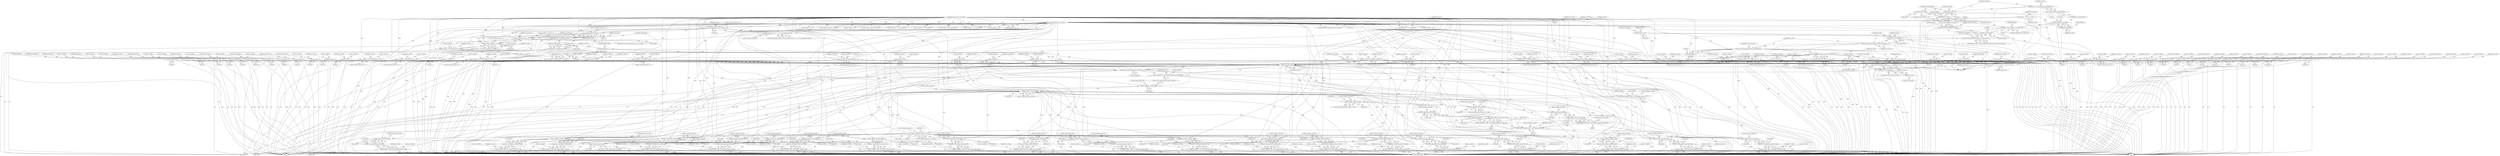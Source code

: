 digraph "0_wildmidi_660b513d99bced8783a4a5984ac2f742c74ebbdd_2@pointer" {
"1001320" [label="(Return,return (mus_mdi);)"];
"1001321" [label="(Identifier,mus_mdi)"];
"1001311" [label="(Call,_WM_ResetToStart(mus_mdi))"];
"1001282" [label="(Call,_WM_midi_setup_endoftrack(mus_mdi))"];
"1001164" [label="(Call,_WM_SetupMidiEvent(mus_mdi, (uint8_t *)mus_event, 0))"];
"1000406" [label="(Call,_WM_midi_setup_tempo(mus_mdi, (uint32_t)tempo_f))"];
"1000403" [label="(Call,_WM_midi_setup_divisions(mus_mdi, mus_divisions))"];
"1000400" [label="(Call,mus_mdi = _WM_initMDI())"];
"1000395" [label="(Call,_WM_GetSamplesPerTick(mus_divisions, (uint32_t)tempo_f))"];
"1000164" [label="(Call,mus_divisions = 60)"];
"1000397" [label="(Call,(uint32_t)tempo_f)"];
"1000375" [label="(Call,tempo_f = (float) (60000000 / mus_freq) + 0.5f)"];
"1000378" [label="(Call,(float) (60000000 / mus_freq))"];
"1000380" [label="(Call,60000000 / mus_freq)"];
"1000364" [label="(Call,mus_freq == 0)"];
"1000359" [label="(Call,mus_freq = _cvt_get_option(WM_CO_FREQUENCY))"];
"1000361" [label="(Call,_cvt_get_option(WM_CO_FREQUENCY))"];
"1000367" [label="(Call,mus_freq = 140)"];
"1000386" [label="(Call,tempo_f = (float) (60000000 / mus_freq))"];
"1000388" [label="(Call,(float) (60000000 / mus_freq))"];
"1000390" [label="(Call,60000000 / mus_freq)"];
"1000408" [label="(Call,(uint32_t)tempo_f)"];
"1001166" [label="(Call,(uint8_t *)mus_event)"];
"1000715" [label="(Call,mus_event[2] = 0)"];
"1000710" [label="(Call,mus_event[1] = 123)"];
"1001097" [label="(Call,mus_event[2] = mus_data[mus_data_ofs + 2])"];
"1000227" [label="(Call,memcmp(mus_data, mus_hdr, 4))"];
"1000124" [label="(MethodParameterIn,uint8_t *mus_data)"];
"1000128" [label="(Call,mus_hdr[] = { 'M', 'U', 'S', 0x1A })"];
"1001049" [label="(Call,mus_event[0] = 0xb0 | (mus_data[mus_data_ofs] & 0x0f))"];
"1001053" [label="(Call,0xb0 | (mus_data[mus_data_ofs] & 0x0f))"];
"1001055" [label="(Call,mus_data[mus_data_ofs] & 0x0f)"];
"1000469" [label="(Call,mus_data[mus_data_ofs] >> 4)"];
"1000461" [label="(Call,MUS_EVENT_DEBUG(\"After\", mus_data[mus_data_ofs], 0))"];
"1000450" [label="(Call,mus_data[mus_data_ofs] = (mus_data[mus_data_ofs] & 0xf0) | 0x0f)"];
"1000454" [label="(Call,(mus_data[mus_data_ofs] & 0xf0) | 0x0f)"];
"1000455" [label="(Call,mus_data[mus_data_ofs] & 0xf0)"];
"1000443" [label="(Call,mus_data[mus_data_ofs] & 0x0f)"];
"1000422" [label="(Call,mus_data[mus_data_ofs] & 0x0f)"];
"1000414" [label="(Call,MUS_EVENT_DEBUG(\"Before\", mus_data[mus_data_ofs], 0))"];
"1001179" [label="(Call,mus_data[mus_data_ofs] & 0x80)"];
"1000677" [label="(Call,mus_data[mus_data_ofs] & 0x0f)"];
"1001023" [label="(Call,mus_data[mus_data_ofs] & 0x0f)"];
"1000761" [label="(Call,mus_data[mus_data_ofs] & 0x0f)"];
"1000733" [label="(Call,mus_data[mus_data_ofs] & 0x0f)"];
"1000789" [label="(Call,mus_data[mus_data_ofs] & 0x0f)"];
"1000623" [label="(Call,mus_data[mus_data_ofs] & 0x0f)"];
"1000863" [label="(Call,mus_data[mus_data_ofs] & 0x0f)"];
"1000991" [label="(Call,mus_data[mus_data_ofs] & 0x0f)"];
"1000563" [label="(Call,mus_data[mus_data_ofs] & 0x0f)"];
"1000530" [label="(Call,mus_data[mus_data_ofs] & 0x0f)"];
"1000602" [label="(Call,mus_data[mus_data_ofs] & 0x0f)"];
"1000582" [label="(Call,mus_data[mus_data_ofs] & 0x0f)"];
"1000927" [label="(Call,mus_data[mus_data_ofs] & 0x0f)"];
"1000486" [label="(Call,mus_data[mus_data_ofs] & 0x0f)"];
"1001087" [label="(Call,mus_data[mus_data_ofs] & 0x0f)"];
"1000705" [label="(Call,mus_data[mus_data_ofs] & 0x0f)"];
"1000831" [label="(Call,mus_data[mus_data_ofs] & 0x0f)"];
"1000959" [label="(Call,mus_data[mus_data_ofs] & 0x0f)"];
"1000895" [label="(Call,mus_data[mus_data_ofs] & 0x0f)"];
"1001119" [label="(Call,mus_data[mus_data_ofs] & 0x0f)"];
"1000342" [label="(Call,(mus_data[mus_data_ofs + 1] << 8) | mus_data[mus_data_ofs])"];
"1000343" [label="(Call,mus_data[mus_data_ofs + 1] << 8)"];
"1000429" [label="(Call,mus_data[mus_data_ofs] = (mus_data[mus_data_ofs] & 0xf0) | 0x09)"];
"1000433" [label="(Call,(mus_data[mus_data_ofs] & 0xf0) | 0x09)"];
"1000434" [label="(Call,mus_data[mus_data_ofs] & 0xf0)"];
"1000845" [label="(Call,mus_event[2] = 0)"];
"1001106" [label="(Call,mus_event[3] = 0)"];
"1000748" [label="(Call,mus_event[3] = 0)"];
"1000946" [label="(Call,mus_event[3] = 0)"];
"1000857" [label="(Call,mus_event[0] = 0xb0 | (mus_data[mus_data_ofs] & 0x0f))"];
"1000861" [label="(Call,0xb0 | (mus_data[mus_data_ofs] & 0x0f))"];
"1000850" [label="(Call,mus_event[3] = 0)"];
"1000804" [label="(Call,mus_event[3] = 0)"];
"1001074" [label="(Call,mus_event[3] = 0)"];
"1000637" [label="(Call,mus_event[1] = pitchbend_tmp & 0x7f)"];
"1000641" [label="(Call,pitchbend_tmp & 0x7f)"];
"1000628" [label="(Call,pitchbend_tmp = mus_data[mus_data_ofs + 1] << 6)"];
"1000630" [label="(Call,mus_data[mus_data_ofs + 1] << 6)"];
"1000539" [label="(Call,mus_data[mus_data_ofs + 1] & 0x7f)"];
"1000513" [label="(Call,mus_data[mus_data_ofs + 1] & 0x80)"];
"1000699" [label="(Call,mus_event[0] = 0xb0 | (mus_data[mus_data_ofs] & 0x0f))"];
"1000703" [label="(Call,0xb0 | (mus_data[mus_data_ofs] & 0x0f))"];
"1000524" [label="(Call,mus_event[0] = 0x90 | (mus_data[mus_data_ofs] & 0x0f))"];
"1000528" [label="(Call,0x90 | (mus_data[mus_data_ofs] & 0x0f))"];
"1000692" [label="(Call,mus_event[3] = 0)"];
"1001129" [label="(Call,mus_event[2] = mus_data[mus_data_ofs + 2])"];
"1001113" [label="(Call,mus_event[0] = 0xb0 | (mus_data[mus_data_ofs] & 0x0f))"];
"1001117" [label="(Call,0xb0 | (mus_data[mus_data_ofs] & 0x0f))"];
"1000873" [label="(Call,mus_event[2] = mus_data[mus_data_ofs + 2])"];
"1001065" [label="(Call,mus_event[2] = mus_data[mus_data_ofs + 2])"];
"1000882" [label="(Call,mus_event[3] = 0)"];
"1000505" [label="(Call,mus_event[3] = 0)"];
"1001060" [label="(Call,mus_event[1] = 93)"];
"1000576" [label="(Call,mus_event[0] = 0x90 | (mus_data[mus_data_ofs] & 0x0f))"];
"1000580" [label="(Call,0x90 | (mus_data[mus_data_ofs] & 0x0f))"];
"1000617" [label="(Call,mus_event[0] = 0xe0 | (mus_data[mus_data_ofs] & 0x0f))"];
"1000621" [label="(Call,0xe0 | (mus_data[mus_data_ofs] & 0x0f))"];
"1000964" [label="(Call,mus_event[1] = 10)"];
"1000743" [label="(Call,mus_event[2] = 0)"];
"1000937" [label="(Call,mus_event[2] = mus_data[mus_data_ofs + 2])"];
"1000596" [label="(Call,mus_event[2] = mus_prev_vol[mus_data[mus_data_ofs] & 0x0f])"];
"1000187" [label="(Call,mus_prev_vol[] = { 0, 0, 0, 0, 0, 0, 0, 0, 0, 0, 0, 0, 0, 0, 0, 0 })"];
"1000560" [label="(Call,mus_prev_vol[mus_data[mus_data_ofs] & 0x0f] = mus_event[2])"];
"1000180" [label="(Call,mus_event[] = { 0, 0, 0, 0 })"];
"1000546" [label="(Call,mus_event[2] = mus_data[mus_data_ofs + 2])"];
"1000682" [label="(Call,mus_event[1] = 120)"];
"1000905" [label="(Call,mus_event[2] = mus_data[mus_data_ofs + 2])"];
"1000978" [label="(Call,mus_event[3] = 0)"];
"1000766" [label="(Call,mus_event[1] = 127)"];
"1000738" [label="(Call,mus_event[1] = 126)"];
"1000587" [label="(Call,mus_event[1] = mus_data[mus_data_ofs + 1])"];
"1000794" [label="(Call,mus_event[1] = 121)"];
"1000607" [label="(Call,mus_event[3] = 0)"];
"1000996" [label="(Call,mus_event[1] = 11)"];
"1001017" [label="(Call,mus_event[0] = 0xb0 | (mus_data[mus_data_ofs] & 0x0f))"];
"1001021" [label="(Call,0xb0 | (mus_data[mus_data_ofs] & 0x0f))"];
"1000889" [label="(Call,mus_event[0] = 0xb0 | (mus_data[mus_data_ofs] & 0x0f))"];
"1000893" [label="(Call,0xb0 | (mus_data[mus_data_ofs] & 0x0f))"];
"1000535" [label="(Call,mus_event[1] = mus_data[mus_data_ofs + 1] & 0x7f)"];
"1001138" [label="(Call,mus_event[3] = 0)"];
"1000776" [label="(Call,mus_event[3] = 0)"];
"1000671" [label="(Call,mus_event[0] = 0xb0 | (mus_data[mus_data_ofs] & 0x0f))"];
"1000675" [label="(Call,0xb0 | (mus_data[mus_data_ofs] & 0x0f))"];
"1000555" [label="(Call,mus_event[3] = 0)"];
"1000799" [label="(Call,mus_event[2] = 0)"];
"1000783" [label="(Call,mus_event[0] = 0xb0 | (mus_data[mus_data_ofs] & 0x0f))"];
"1000787" [label="(Call,0xb0 | (mus_data[mus_data_ofs] & 0x0f))"];
"1000720" [label="(Call,mus_event[3] = 0)"];
"1000500" [label="(Call,mus_event[2] = 0)"];
"1001042" [label="(Call,mus_event[3] = 0)"];
"1000932" [label="(Call,mus_event[1] = 7)"];
"1000985" [label="(Call,mus_event[0] = 0xb0 | (mus_data[mus_data_ofs] & 0x0f))"];
"1000989" [label="(Call,0xb0 | (mus_data[mus_data_ofs] & 0x0f))"];
"1001001" [label="(Call,mus_event[2] = mus_data[mus_data_ofs + 2])"];
"1000687" [label="(Call,mus_event[2] = 0)"];
"1001028" [label="(Call,mus_event[1] = 91)"];
"1001092" [label="(Call,mus_event[1] = 64)"];
"1000825" [label="(Call,mus_event[0] = 0xc0 | (mus_data[mus_data_ofs] & 0x0f))"];
"1000829" [label="(Call,0xc0 | (mus_data[mus_data_ofs] & 0x0f))"];
"1000644" [label="(Call,mus_event[2] = (pitchbend_tmp >> 7) & 0x7f)"];
"1000648" [label="(Call,(pitchbend_tmp >> 7) & 0x7f)"];
"1000649" [label="(Call,pitchbend_tmp >> 7)"];
"1001010" [label="(Call,mus_event[3] = 0)"];
"1000491" [label="(Call,mus_event[1] = mus_data[mus_data_ofs + 1])"];
"1000653" [label="(Call,mus_event[3] = 0)"];
"1000969" [label="(Call,mus_event[2] = mus_data[mus_data_ofs + 2])"];
"1000914" [label="(Call,mus_event[3] = 0)"];
"1000480" [label="(Call,mus_event[0] = 0x80 | (mus_data[mus_data_ofs] & 0x0f))"];
"1000484" [label="(Call,0x80 | (mus_data[mus_data_ofs] & 0x0f))"];
"1000953" [label="(Call,mus_event[0] = 0xb0 | (mus_data[mus_data_ofs] & 0x0f))"];
"1000957" [label="(Call,0xb0 | (mus_data[mus_data_ofs] & 0x0f))"];
"1000727" [label="(Call,mus_event[0] = 0xb0 | (mus_data[mus_data_ofs] & 0x0f))"];
"1000731" [label="(Call,0xb0 | (mus_data[mus_data_ofs] & 0x0f))"];
"1000771" [label="(Call,mus_event[2] = 0)"];
"1000755" [label="(Call,mus_event[0] = 0xb0 | (mus_data[mus_data_ofs] & 0x0f))"];
"1000759" [label="(Call,0xb0 | (mus_data[mus_data_ofs] & 0x0f))"];
"1000836" [label="(Call,mus_event[1] = mus_data[mus_data_ofs + 2])"];
"1000921" [label="(Call,mus_event[0] = 0xb0 | (mus_data[mus_data_ofs] & 0x0f))"];
"1000925" [label="(Call,0xb0 | (mus_data[mus_data_ofs] & 0x0f))"];
"1001033" [label="(Call,mus_event[2] = mus_data[mus_data_ofs + 2])"];
"1001124" [label="(Call,mus_event[1] = 67)"];
"1000900" [label="(Call,mus_event[1] = 1)"];
"1000868" [label="(Call,mus_event[1] = 0)"];
"1001081" [label="(Call,mus_event[0] = 0xb0 | (mus_data[mus_data_ofs] & 0x0f))"];
"1001085" [label="(Call,0xb0 | (mus_data[mus_data_ofs] & 0x0f))"];
"1000396" [label="(Identifier,mus_divisions)"];
"1000404" [label="(Identifier,mus_mdi)"];
"1000624" [label="(Call,mus_data[mus_data_ofs])"];
"1000484" [label="(Call,0x80 | (mus_data[mus_data_ofs] & 0x0f))"];
"1000883" [label="(Call,mus_event[3])"];
"1000889" [label="(Call,mus_event[0] = 0xb0 | (mus_data[mus_data_ofs] & 0x0f))"];
"1000692" [label="(Call,mus_event[3] = 0)"];
"1000932" [label="(Call,mus_event[1] = 7)"];
"1000902" [label="(Identifier,mus_event)"];
"1001287" [label="(Identifier,mus_mdi)"];
"1000447" [label="(Literal,0x0f)"];
"1000591" [label="(Call,mus_data[mus_data_ofs + 1])"];
"1000756" [label="(Call,mus_event[0])"];
"1001064" [label="(Literal,93)"];
"1000875" [label="(Identifier,mus_event)"];
"1000471" [label="(Identifier,mus_data)"];
"1001033" [label="(Call,mus_event[2] = mus_data[mus_data_ofs + 2])"];
"1000858" [label="(Call,mus_event[0])"];
"1000906" [label="(Call,mus_event[2])"];
"1000513" [label="(Call,mus_data[mus_data_ofs + 1] & 0x80)"];
"1000846" [label="(Call,mus_event[2])"];
"1000342" [label="(Call,(mus_data[mus_data_ofs + 1] << 8) | mus_data[mus_data_ofs])"];
"1000276" [label="(Call,mus_data[11] << 8)"];
"1000831" [label="(Call,mus_data[mus_data_ofs] & 0x0f)"];
"1000947" [label="(Call,mus_event[3])"];
"1000794" [label="(Call,mus_event[1] = 121)"];
"1000978" [label="(Call,mus_event[3] = 0)"];
"1001111" [label="(ControlStructure,break;)"];
"1000586" [label="(Literal,0x0f)"];
"1000393" [label="(Call,samples_per_tick_f = _WM_GetSamplesPerTick(mus_divisions, (uint32_t)tempo_f))"];
"1000719" [label="(Literal,0)"];
"1000392" [label="(Identifier,mus_freq)"];
"1000790" [label="(Call,mus_data[mus_data_ofs])"];
"1000985" [label="(Call,mus_event[0] = 0xb0 | (mus_data[mus_data_ofs] & 0x0f))"];
"1000789" [label="(Call,mus_data[mus_data_ofs] & 0x0f)"];
"1000696" [label="(Literal,0)"];
"1000722" [label="(Identifier,mus_event)"];
"1001138" [label="(Call,mus_event[3] = 0)"];
"1001047" [label="(ControlStructure,break;)"];
"1001043" [label="(Call,mus_event[3])"];
"1001034" [label="(Call,mus_event[2])"];
"1000872" [label="(Literal,0)"];
"1000424" [label="(Identifier,mus_data)"];
"1000514" [label="(Call,mus_data[mus_data_ofs + 1])"];
"1000951" [label="(ControlStructure,break;)"];
"1000226" [label="(ControlStructure,if (memcmp(mus_data, mus_hdr, 4)))"];
"1000391" [label="(Literal,60000000)"];
"1000922" [label="(Call,mus_event[0])"];
"1000555" [label="(Call,mus_event[3] = 0)"];
"1001123" [label="(Literal,0x0f)"];
"1000699" [label="(Call,mus_event[0] = 0xb0 | (mus_data[mus_data_ofs] & 0x0f))"];
"1000826" [label="(Call,mus_event[0])"];
"1000772" [label="(Call,mus_event[2])"];
"1000783" [label="(Call,mus_event[0] = 0xb0 | (mus_data[mus_data_ofs] & 0x0f))"];
"1000936" [label="(Literal,7)"];
"1000657" [label="(Literal,0)"];
"1001012" [label="(Identifier,mus_event)"];
"1000717" [label="(Identifier,mus_event)"];
"1001079" [label="(ControlStructure,break;)"];
"1000678" [label="(Call,mus_data[mus_data_ofs])"];
"1001060" [label="(Call,mus_event[1] = 93)"];
"1000725" [label="(ControlStructure,break;)"];
"1000823" [label="(Block,)"];
"1001125" [label="(Call,mus_event[1])"];
"1000460" [label="(Literal,0x0f)"];
"1001130" [label="(Call,mus_event[2])"];
"1000536" [label="(Call,mus_event[1])"];
"1000740" [label="(Identifier,mus_event)"];
"1000998" [label="(Identifier,mus_event)"];
"1001169" [label="(Literal,0)"];
"1000896" [label="(Call,mus_data[mus_data_ofs])"];
"1001054" [label="(Literal,0xb0)"];
"1001106" [label="(Call,mus_event[3] = 0)"];
"1000832" [label="(Call,mus_data[mus_data_ofs])"];
"1000504" [label="(Literal,0)"];
"1000621" [label="(Call,0xe0 | (mus_data[mus_data_ofs] & 0x0f))"];
"1000559" [label="(Literal,0)"];
"1000253" [label="(Call,(mus_data[7] << 8) | mus_data[6])"];
"1000421" [label="(Call,(mus_data[mus_data_ofs] & 0x0f) == 0x0f)"];
"1001311" [label="(Call,_WM_ResetToStart(mus_mdi))"];
"1000671" [label="(Call,mus_event[0] = 0xb0 | (mus_data[mus_data_ofs] & 0x0f))"];
"1001143" [label="(ControlStructure,break;)"];
"1000989" [label="(Call,0xb0 | (mus_data[mus_data_ofs] & 0x0f))"];
"1000382" [label="(Identifier,mus_freq)"];
"1000715" [label="(Call,mus_event[2] = 0)"];
"1000580" [label="(Call,0x90 | (mus_data[mus_data_ofs] & 0x0f))"];
"1000937" [label="(Call,mus_event[2] = mus_data[mus_data_ofs + 2])"];
"1000407" [label="(Identifier,mus_mdi)"];
"1001209" [label="(Call,mus_data[mus_data_ofs - 1] & 0x80)"];
"1001032" [label="(Literal,91)"];
"1000547" [label="(Call,mus_event[2])"];
"1000642" [label="(Identifier,pitchbend_tmp)"];
"1000780" [label="(Literal,0)"];
"1000617" [label="(Call,mus_event[0] = 0xe0 | (mus_data[mus_data_ofs] & 0x0f))"];
"1001010" [label="(Call,mus_event[3] = 0)"];
"1000928" [label="(Call,mus_data[mus_data_ofs])"];
"1000587" [label="(Call,mus_event[1] = mus_data[mus_data_ofs + 1])"];
"1000611" [label="(Literal,0)"];
"1000506" [label="(Call,mus_event[3])"];
"1000338" [label="(Call,mus_mid_instr[mus_instr_cnt] = (mus_data[mus_data_ofs + 1] << 8) | mus_data[mus_data_ofs])"];
"1000693" [label="(Call,mus_event[3])"];
"1000529" [label="(Literal,0x90)"];
"1000124" [label="(MethodParameterIn,uint8_t *mus_data)"];
"1000480" [label="(Call,mus_event[0] = 0x80 | (mus_data[mus_data_ofs] & 0x0f))"];
"1001002" [label="(Call,mus_event[2])"];
"1001119" [label="(Call,mus_data[mus_data_ofs] & 0x0f)"];
"1000681" [label="(Literal,0x0f)"];
"1000877" [label="(Call,mus_data[mus_data_ofs + 2])"];
"1000869" [label="(Call,mus_event[1])"];
"1000895" [label="(Call,mus_data[mus_data_ofs] & 0x0f)"];
"1000777" [label="(Call,mus_event[3])"];
"1000840" [label="(Call,mus_data[mus_data_ofs + 2])"];
"1000874" [label="(Call,mus_event[2])"];
"1001108" [label="(Identifier,mus_event)"];
"1001312" [label="(Identifier,mus_mdi)"];
"1000733" [label="(Call,mus_data[mus_data_ofs] & 0x0f)"];
"1000755" [label="(Call,mus_event[0] = 0xb0 | (mus_data[mus_data_ofs] & 0x0f))"];
"1000290" [label="(Call,(mus_data[13] << 8) | mus_data[12])"];
"1001021" [label="(Call,0xb0 | (mus_data[mus_data_ofs] & 0x0f))"];
"1000401" [label="(Identifier,mus_mdi)"];
"1001029" [label="(Call,mus_event[1])"];
"1000734" [label="(Call,mus_data[mus_data_ofs])"];
"1000629" [label="(Identifier,pitchbend_tmp)"];
"1000429" [label="(Call,mus_data[mus_data_ofs] = (mus_data[mus_data_ofs] & 0xf0) | 0x09)"];
"1000574" [label="(Identifier,mus_event_size)"];
"1001168" [label="(Identifier,mus_event)"];
"1000753" [label="(ControlStructure,break;)"];
"1000524" [label="(Call,mus_event[0] = 0x90 | (mus_data[mus_data_ofs] & 0x0f))"];
"1000677" [label="(Call,mus_data[mus_data_ofs] & 0x0f)"];
"1000535" [label="(Call,mus_event[1] = mus_data[mus_data_ofs + 1] & 0x7f)"];
"1000419" [label="(Literal,0)"];
"1000915" [label="(Call,mus_event[3])"];
"1000799" [label="(Call,mus_event[2] = 0)"];
"1000264" [label="(Call,(mus_data[9] << 8) | mus_data[8])"];
"1000388" [label="(Call,(float) (60000000 / mus_freq))"];
"1000444" [label="(Call,mus_data[mus_data_ofs])"];
"1000836" [label="(Call,mus_event[1] = mus_data[mus_data_ofs + 2])"];
"1000568" [label="(Call,mus_event[2])"];
"1000919" [label="(ControlStructure,break;)"];
"1000742" [label="(Literal,126)"];
"1001087" [label="(Call,mus_data[mus_data_ofs] & 0x0f)"];
"1000884" [label="(Identifier,mus_event)"];
"1000854" [label="(Literal,0)"];
"1000381" [label="(Literal,60000000)"];
"1000468" [label="(Call,(mus_data[mus_data_ofs] >> 4) & 0x07)"];
"1000637" [label="(Call,mus_event[1] = pitchbend_tmp & 0x7f)"];
"1000687" [label="(Call,mus_event[2] = 0)"];
"1000462" [label="(Literal,\"After\")"];
"1000386" [label="(Call,tempo_f = (float) (60000000 / mus_freq))"];
"1000456" [label="(Call,mus_data[mus_data_ofs])"];
"1000422" [label="(Call,mus_data[mus_data_ofs] & 0x0f)"];
"1001027" [label="(Literal,0x0f)"];
"1001014" [label="(Literal,0)"];
"1000886" [label="(Literal,0)"];
"1001066" [label="(Call,mus_event[2])"];
"1000378" [label="(Call,(float) (60000000 / mus_freq))"];
"1000638" [label="(Call,mus_event[1])"];
"1000394" [label="(Identifier,samples_per_tick_f)"];
"1000646" [label="(Identifier,mus_event)"];
"1000413" [label="(JumpTarget,_mus_build_event:)"];
"1000364" [label="(Call,mus_freq == 0)"];
"1000905" [label="(Call,mus_event[2] = mus_data[mus_data_ofs + 2])"];
"1000567" [label="(Literal,0x0f)"];
"1000684" [label="(Identifier,mus_event)"];
"1000804" [label="(Call,mus_event[3] = 0)"];
"1000502" [label="(Identifier,mus_event)"];
"1000825" [label="(Call,mus_event[0] = 0xc0 | (mus_data[mus_data_ofs] & 0x0f))"];
"1000350" [label="(Call,mus_data[mus_data_ofs])"];
"1000581" [label="(Literal,0x90)"];
"1000990" [label="(Literal,0xb0)"];
"1000760" [label="(Literal,0xb0)"];
"1000344" [label="(Call,mus_data[mus_data_ofs + 1])"];
"1000770" [label="(Literal,127)"];
"1000863" [label="(Call,mus_data[mus_data_ofs] & 0x0f)"];
"1000510" [label="(ControlStructure,break;)"];
"1000916" [label="(Identifier,mus_event)"];
"1000980" [label="(Identifier,mus_event)"];
"1000405" [label="(Identifier,mus_divisions)"];
"1000744" [label="(Call,mus_event[2])"];
"1001099" [label="(Identifier,mus_event)"];
"1000129" [label="(Identifier,mus_hdr)"];
"1000520" [label="(Block,)"];
"1000960" [label="(Call,mus_data[mus_data_ofs])"];
"1000838" [label="(Identifier,mus_event)"];
"1000469" [label="(Call,mus_data[mus_data_ofs] >> 4)"];
"1000415" [label="(Literal,\"Before\")"];
"1001092" [label="(Call,mus_event[1] = 64)"];
"1000470" [label="(Call,mus_data[mus_data_ofs])"];
"1000450" [label="(Call,mus_data[mus_data_ofs] = (mus_data[mus_data_ofs] & 0xf0) | 0x0f)"];
"1000473" [label="(Literal,4)"];
"1001024" [label="(Call,mus_data[mus_data_ofs])"];
"1000639" [label="(Identifier,mus_event)"];
"1000721" [label="(Call,mus_event[3])"];
"1001037" [label="(Call,mus_data[mus_data_ofs + 2])"];
"1001129" [label="(Call,mus_event[2] = mus_data[mus_data_ofs + 2])"];
"1000132" [label="(Identifier,mus_song_ofs)"];
"1001053" [label="(Call,0xb0 | (mus_data[mus_data_ofs] & 0x0f))"];
"1001316" [label="(ControlStructure,if (mus_mdi->reverb))"];
"1000430" [label="(Call,mus_data[mus_data_ofs])"];
"1000191" [label="(Identifier,setup_ret)"];
"1001179" [label="(Call,mus_data[mus_data_ofs] & 0x80)"];
"1000771" [label="(Call,mus_event[2] = 0)"];
"1000507" [label="(Identifier,mus_event)"];
"1000459" [label="(Literal,0xf0)"];
"1001165" [label="(Identifier,mus_mdi)"];
"1000550" [label="(Call,mus_data[mus_data_ofs + 2])"];
"1001022" [label="(Literal,0xb0)"];
"1000365" [label="(Identifier,mus_freq)"];
"1000438" [label="(Literal,0xf0)"];
"1000654" [label="(Call,mus_event[3])"];
"1000694" [label="(Identifier,mus_event)"];
"1000882" [label="(Call,mus_event[3] = 0)"];
"1000537" [label="(Identifier,mus_event)"];
"1000957" [label="(Call,0xb0 | (mus_data[mus_data_ofs] & 0x0f))"];
"1000412" [label="(Block,)"];
"1000737" [label="(Literal,0x0f)"];
"1000545" [label="(Literal,0x7f)"];
"1000704" [label="(Literal,0xb0)"];
"1001069" [label="(Call,mus_data[mus_data_ofs + 2])"];
"1000588" [label="(Call,mus_event[1])"];
"1000395" [label="(Call,_WM_GetSamplesPerTick(mus_divisions, (uint32_t)tempo_f))"];
"1001094" [label="(Identifier,mus_event)"];
"1001313" [label="(JumpTarget,_mus_end:)"];
"1000349" [label="(Literal,8)"];
"1000165" [label="(Identifier,mus_divisions)"];
"1000367" [label="(Call,mus_freq = 140)"];
"1000564" [label="(Call,mus_data[mus_data_ofs])"];
"1000766" [label="(Call,mus_event[1] = 127)"];
"1000995" [label="(Literal,0x0f)"];
"1000360" [label="(Identifier,mus_freq)"];
"1000931" [label="(Literal,0x0f)"];
"1000509" [label="(Literal,0)"];
"1000562" [label="(Identifier,mus_prev_vol)"];
"1001003" [label="(Identifier,mus_event)"];
"1000390" [label="(Call,60000000 / mus_freq)"];
"1000380" [label="(Call,60000000 / mus_freq)"];
"1000796" [label="(Identifier,mus_event)"];
"1000454" [label="(Call,(mus_data[mus_data_ofs] & 0xf0) | 0x0f)"];
"1000490" [label="(Literal,0x0f)"];
"1000852" [label="(Identifier,mus_event)"];
"1000965" [label="(Call,mus_event[1])"];
"1001059" [label="(Literal,0x0f)"];
"1000618" [label="(Call,mus_event[0])"];
"1000359" [label="(Call,mus_freq = _cvt_get_option(WM_CO_FREQUENCY))"];
"1000946" [label="(Call,mus_event[3] = 0)"];
"1000857" [label="(Call,mus_event[0] = 0xb0 | (mus_data[mus_data_ofs] & 0x0f))"];
"1001113" [label="(Call,mus_event[0] = 0xb0 | (mus_data[mus_data_ofs] & 0x0f))"];
"1001183" [label="(Literal,0x80)"];
"1000628" [label="(Call,pitchbend_tmp = mus_data[mus_data_ofs + 1] << 6)"];
"1000864" [label="(Call,mus_data[mus_data_ofs])"];
"1000651" [label="(Literal,7)"];
"1000485" [label="(Literal,0x80)"];
"1001055" [label="(Call,mus_data[mus_data_ofs] & 0x0f)"];
"1000986" [label="(Call,mus_event[0])"];
"1000953" [label="(Call,mus_event[0] = 0xb0 | (mus_data[mus_data_ofs] & 0x0f))"];
"1000788" [label="(Literal,0xb0)"];
"1000561" [label="(Call,mus_prev_vol[mus_data[mus_data_ofs] & 0x0f])"];
"1000540" [label="(Call,mus_data[mus_data_ofs + 1])"];
"1000461" [label="(Call,MUS_EVENT_DEBUG(\"After\", mus_data[mus_data_ofs], 0))"];
"1000941" [label="(Call,mus_data[mus_data_ofs + 2])"];
"1001035" [label="(Identifier,mus_event)"];
"1000890" [label="(Call,mus_event[0])"];
"1000686" [label="(Literal,120)"];
"1000676" [label="(Literal,0xb0)"];
"1000761" [label="(Call,mus_data[mus_data_ofs] & 0x0f)"];
"1000714" [label="(Literal,123)"];
"1000435" [label="(Call,mus_data[mus_data_ofs])"];
"1000926" [label="(Literal,0xb0)"];
"1000362" [label="(Identifier,WM_CO_FREQUENCY)"];
"1000641" [label="(Call,pitchbend_tmp & 0x7f)"];
"1000500" [label="(Call,mus_event[2] = 0)"];
"1000939" [label="(Identifier,mus_event)"];
"1000914" [label="(Call,mus_event[3] = 0)"];
"1000706" [label="(Call,mus_data[mus_data_ofs])"];
"1000607" [label="(Call,mus_event[3] = 0)"];
"1001283" [label="(Identifier,mus_mdi)"];
"1001164" [label="(Call,_WM_SetupMidiEvent(mus_mdi, (uint8_t *)mus_event, 0))"];
"1000705" [label="(Call,mus_data[mus_data_ofs] & 0x0f)"];
"1000850" [label="(Call,mus_event[3] = 0)"];
"1001065" [label="(Call,mus_event[2] = mus_data[mus_data_ofs + 2])"];
"1000439" [label="(Literal,0x09)"];
"1000992" [label="(Call,mus_data[mus_data_ofs])"];
"1001017" [label="(Call,mus_event[0] = 0xb0 | (mus_data[mus_data_ofs] & 0x0f))"];
"1000861" [label="(Call,0xb0 | (mus_data[mus_data_ofs] & 0x0f))"];
"1000486" [label="(Call,mus_data[mus_data_ofs] & 0x0f)"];
"1000720" [label="(Call,mus_event[3] = 0)"];
"1000927" [label="(Call,mus_data[mus_data_ofs] & 0x0f)"];
"1000560" [label="(Call,mus_prev_vol[mus_data[mus_data_ofs] & 0x0f] = mus_event[2])"];
"1000983" [label="(ControlStructure,break;)"];
"1001018" [label="(Call,mus_event[0])"];
"1001085" [label="(Call,0xb0 | (mus_data[mus_data_ofs] & 0x0f))"];
"1000748" [label="(Call,mus_event[3] = 0)"];
"1001005" [label="(Call,mus_data[mus_data_ofs + 2])"];
"1000867" [label="(Literal,0x0f)"];
"1000971" [label="(Identifier,mus_event)"];
"1000166" [label="(Literal,60)"];
"1000808" [label="(Literal,0)"];
"1000455" [label="(Call,mus_data[mus_data_ofs] & 0xf0)"];
"1000181" [label="(Identifier,mus_event)"];
"1000385" [label="(Block,)"];
"1000963" [label="(Literal,0x0f)"];
"1001117" [label="(Call,0xb0 | (mus_data[mus_data_ofs] & 0x0f))"];
"1000762" [label="(Call,mus_data[mus_data_ofs])"];
"1000918" [label="(Literal,0)"];
"1000400" [label="(Call,mus_mdi = _WM_initMDI())"];
"1001114" [label="(Call,mus_event[0])"];
"1000893" [label="(Call,0xb0 | (mus_data[mus_data_ofs] & 0x0f))"];
"1000750" [label="(Identifier,mus_event)"];
"1000948" [label="(Identifier,mus_event)"];
"1001074" [label="(Call,mus_event[3] = 0)"];
"1001203" [label="(Call,mus_data[mus_data_ofs++] & 0x7f)"];
"1001062" [label="(Identifier,mus_event)"];
"1001093" [label="(Call,mus_event[1])"];
"1000787" [label="(Call,0xb0 | (mus_data[mus_data_ofs] & 0x0f))"];
"1001015" [label="(ControlStructure,break;)"];
"1000512" [label="(ControlStructure,if (mus_data[mus_data_ofs + 1] & 0x80))"];
"1000801" [label="(Identifier,mus_event)"];
"1000991" [label="(Call,mus_data[mus_data_ofs] & 0x0f)"];
"1000475" [label="(Block,)"];
"1000899" [label="(Literal,0x0f)"];
"1000652" [label="(Literal,0x7f)"];
"1000608" [label="(Call,mus_event[3])"];
"1000711" [label="(Call,mus_event[1])"];
"1000557" [label="(Identifier,mus_event)"];
"1000683" [label="(Call,mus_event[1])"];
"1000376" [label="(Identifier,tempo_f)"];
"1001162" [label="(Call,setup_ret = _WM_SetupMidiEvent(mus_mdi, (uint8_t *)mus_event, 0))"];
"1000126" [label="(Block,)"];
"1001076" [label="(Identifier,mus_event)"];
"1000739" [label="(Call,mus_event[1])"];
"1000188" [label="(Identifier,mus_prev_vol)"];
"1001097" [label="(Call,mus_event[2] = mus_data[mus_data_ofs + 2])"];
"1001001" [label="(Call,mus_event[2] = mus_data[mus_data_ofs + 2])"];
"1000921" [label="(Call,mus_event[0] = 0xb0 | (mus_data[mus_data_ofs] & 0x0f))"];
"1001088" [label="(Call,mus_data[mus_data_ofs])"];
"1000925" [label="(Call,0xb0 | (mus_data[mus_data_ofs] & 0x0f))"];
"1000563" [label="(Call,mus_data[mus_data_ofs] & 0x0f)"];
"1000443" [label="(Call,mus_data[mus_data_ofs] & 0x0f)"];
"1000539" [label="(Call,mus_data[mus_data_ofs + 1] & 0x7f)"];
"1000387" [label="(Identifier,tempo_f)"];
"1000870" [label="(Identifier,mus_event)"];
"1001166" [label="(Call,(uint8_t *)mus_event)"];
"1000954" [label="(Call,mus_event[0])"];
"1000966" [label="(Identifier,mus_event)"];
"1000598" [label="(Identifier,mus_event)"];
"1000973" [label="(Call,mus_data[mus_data_ofs + 2])"];
"1001120" [label="(Call,mus_data[mus_data_ofs])"];
"1000835" [label="(Literal,0x0f)"];
"1000397" [label="(Call,(uint32_t)tempo_f)"];
"1000493" [label="(Identifier,mus_event)"];
"1000383" [label="(Literal,0.5f)"];
"1000645" [label="(Call,mus_event[2])"];
"1000530" [label="(Call,mus_data[mus_data_ofs] & 0x0f)"];
"1000495" [label="(Call,mus_data[mus_data_ofs + 1])"];
"1000648" [label="(Call,(pitchbend_tmp >> 7) & 0x7f)"];
"1000187" [label="(Call,mus_prev_vol[] = { 0, 0, 0, 0, 0, 0, 0, 0, 0, 0, 0, 0, 0, 0, 0, 0 })"];
"1001030" [label="(Identifier,mus_event)"];
"1000433" [label="(Call,(mus_data[mus_data_ofs] & 0xf0) | 0x09)"];
"1000968" [label="(Literal,10)"];
"1000964" [label="(Call,mus_event[1] = 10)"];
"1001101" [label="(Call,mus_data[mus_data_ofs + 2])"];
"1001046" [label="(Literal,0)"];
"1000653" [label="(Call,mus_event[3] = 0)"];
"1001317" [label="(Call,mus_mdi->reverb)"];
"1000548" [label="(Identifier,mus_event)"];
"1000451" [label="(Call,mus_data[mus_data_ofs])"];
"1000291" [label="(Call,mus_data[13] << 8)"];
"1001128" [label="(Literal,67)"];
"1000428" [label="(Block,)"];
"1000776" [label="(Call,mus_event[3] = 0)"];
"1000556" [label="(Call,mus_event[3])"];
"1000372" [label="(Identifier,_WM_MixerOptions)"];
"1001126" [label="(Identifier,mus_event)"];
"1000851" [label="(Call,mus_event[3])"];
"1000894" [label="(Literal,0xb0)"];
"1001098" [label="(Call,mus_event[2])"];
"1000534" [label="(Literal,0x0f)"];
"1001044" [label="(Identifier,mus_event)"];
"1001180" [label="(Call,mus_data[mus_data_ofs])"];
"1000855" [label="(ControlStructure,break;)"];
"1000227" [label="(Call,memcmp(mus_data, mus_hdr, 4))"];
"1001133" [label="(Call,mus_data[mus_data_ofs + 2])"];
"1001140" [label="(Identifier,mus_event)"];
"1000622" [label="(Literal,0xe0)"];
"1000969" [label="(Call,mus_event[2] = mus_data[mus_data_ofs + 2])"];
"1000675" [label="(Call,0xb0 | (mus_data[mus_data_ofs] & 0x0f))"];
"1000636" [label="(Literal,6)"];
"1000406" [label="(Call,_WM_midi_setup_tempo(mus_mdi, (uint32_t)tempo_f))"];
"1000655" [label="(Identifier,mus_event)"];
"1000606" [label="(Literal,0x0f)"];
"1000934" [label="(Identifier,mus_event)"];
"1001075" [label="(Call,mus_event[3])"];
"1000184" [label="(Identifier,mus_event_size)"];
"1000589" [label="(Identifier,mus_event)"];
"1000806" [label="(Identifier,mus_event)"];
"1000716" [label="(Call,mus_event[2])"];
"1000423" [label="(Call,mus_data[mus_data_ofs])"];
"1000643" [label="(Literal,0x7f)"];
"1001322" [label="(Call,_WM_freeMDI(mus_mdi))"];
"1000743" [label="(Call,mus_event[2] = 0)"];
"1000862" [label="(Literal,0xb0)"];
"1000732" [label="(Literal,0xb0)"];
"1000996" [label="(Call,mus_event[1] = 11)"];
"1000970" [label="(Call,mus_event[2])"];
"1000410" [label="(Identifier,tempo_f)"];
"1000505" [label="(Call,mus_event[3] = 0)"];
"1001107" [label="(Call,mus_event[3])"];
"1000830" [label="(Literal,0xc0)"];
"1001000" [label="(Literal,11)"];
"1001050" [label="(Call,mus_event[0])"];
"1000649" [label="(Call,pitchbend_tmp >> 7)"];
"1000368" [label="(Identifier,mus_freq)"];
"1000481" [label="(Call,mus_event[0])"];
"1000887" [label="(ControlStructure,break;)"];
"1001049" [label="(Call,mus_event[0] = 0xb0 | (mus_data[mus_data_ofs] & 0x0f))"];
"1000180" [label="(Call,mus_event[] = { 0, 0, 0, 0 })"];
"1000228" [label="(Identifier,mus_data)"];
"1000449" [label="(Block,)"];
"1000697" [label="(ControlStructure,break;)"];
"1000900" [label="(Call,mus_event[1] = 1)"];
"1000710" [label="(Call,mus_event[1] = 123)"];
"1000363" [label="(ControlStructure,if (mus_freq == 0))"];
"1000767" [label="(Call,mus_event[1])"];
"1000778" [label="(Identifier,mus_event)"];
"1001028" [label="(Call,mus_event[1] = 91)"];
"1000909" [label="(Call,mus_data[mus_data_ofs + 2])"];
"1001011" [label="(Call,mus_event[3])"];
"1000845" [label="(Call,mus_event[2] = 0)"];
"1000672" [label="(Call,mus_event[0])"];
"1000572" [label="(Block,)"];
"1000800" [label="(Call,mus_event[2])"];
"1000759" [label="(Call,0xb0 | (mus_data[mus_data_ofs] & 0x0f))"];
"1000959" [label="(Call,mus_data[mus_data_ofs] & 0x0f)"];
"1000351" [label="(Identifier,mus_data)"];
"1000658" [label="(ControlStructure,break;)"];
"1000169" [label="(Identifier,tempo_f)"];
"1001091" [label="(Literal,0x0f)"];
"1000546" [label="(Call,mus_event[2] = mus_data[mus_data_ofs + 2])"];
"1000644" [label="(Call,mus_event[2] = (pitchbend_tmp >> 7) & 0x7f)"];
"1000427" [label="(Literal,0x0f)"];
"1000809" [label="(ControlStructure,break;)"];
"1000241" [label="(Identifier,mus_song_len)"];
"1000576" [label="(Call,mus_event[0] = 0x90 | (mus_data[mus_data_ofs] & 0x0f))"];
"1000700" [label="(Call,mus_event[0])"];
"1001081" [label="(Call,mus_event[0] = 0xb0 | (mus_data[mus_data_ofs] & 0x0f))"];
"1000519" [label="(Literal,0x80)"];
"1000938" [label="(Call,mus_event[2])"];
"1001086" [label="(Literal,0xb0)"];
"1001118" [label="(Literal,0xb0)"];
"1000868" [label="(Call,mus_event[1] = 0)"];
"1000602" [label="(Call,mus_data[mus_data_ofs] & 0x0f)"];
"1000805" [label="(Call,mus_event[3])"];
"1000669" [label="(Block,)"];
"1000688" [label="(Call,mus_event[2])"];
"1000408" [label="(Call,(uint32_t)tempo_f)"];
"1000242" [label="(Call,(mus_data[5] << 8) | mus_data[4])"];
"1000265" [label="(Call,mus_data[9] << 8)"];
"1000375" [label="(Call,tempo_f = (float) (60000000 / mus_freq) + 0.5f)"];
"1001282" [label="(Call,_WM_midi_setup_endoftrack(mus_mdi))"];
"1000712" [label="(Identifier,mus_event)"];
"1000491" [label="(Call,mus_event[1] = mus_data[mus_data_ofs + 1])"];
"1000627" [label="(Literal,0x0f)"];
"1001142" [label="(Literal,0)"];
"1000650" [label="(Identifier,pitchbend_tmp)"];
"1000233" [label="(Identifier,__FUNCTION__)"];
"1000275" [label="(Call,(mus_data[11] << 8) | mus_data[10])"];
"1000745" [label="(Identifier,mus_event)"];
"1000229" [label="(Identifier,mus_hdr)"];
"1000442" [label="(Call,(mus_data[mus_data_ofs] & 0x0f) == 0x09)"];
"1000366" [label="(Literal,0)"];
"1000798" [label="(Literal,121)"];
"1001078" [label="(Literal,0)"];
"1000982" [label="(Literal,0)"];
"1000128" [label="(Call,mus_hdr[] = { 'M', 'U', 'S', 0x1A })"];
"1000768" [label="(Identifier,mus_event)"];
"1000582" [label="(Call,mus_data[mus_data_ofs] & 0x0f)"];
"1000463" [label="(Call,mus_data[mus_data_ofs])"];
"1000724" [label="(Literal,0)"];
"1001320" [label="(Return,return (mus_mdi);)"];
"1001061" [label="(Call,mus_event[1])"];
"1000474" [label="(Literal,0x07)"];
"1000727" [label="(Call,mus_event[0] = 0xb0 | (mus_data[mus_data_ofs] & 0x0f))"];
"1000612" [label="(ControlStructure,break;)"];
"1000501" [label="(Call,mus_event[2])"];
"1000682" [label="(Call,mus_event[1] = 120)"];
"1000416" [label="(Call,mus_data[mus_data_ofs])"];
"1000600" [label="(Call,mus_prev_vol[mus_data[mus_data_ofs] & 0x0f])"];
"1000631" [label="(Call,mus_data[mus_data_ofs + 1])"];
"1000775" [label="(Literal,0)"];
"1000426" [label="(Literal,0x0f)"];
"1001321" [label="(Identifier,mus_mdi)"];
"1000781" [label="(ControlStructure,break;)"];
"1000904" [label="(Literal,1)"];
"1000583" [label="(Call,mus_data[mus_data_ofs])"];
"1001110" [label="(Literal,0)"];
"1000703" [label="(Call,0xb0 | (mus_data[mus_data_ofs] & 0x0f))"];
"1000829" [label="(Call,0xc0 | (mus_data[mus_data_ofs] & 0x0f))"];
"1000873" [label="(Call,mus_event[2] = mus_data[mus_data_ofs + 2])"];
"1000466" [label="(Literal,0)"];
"1000793" [label="(Literal,0x0f)"];
"1000374" [label="(Block,)"];
"1000630" [label="(Call,mus_data[mus_data_ofs + 1] << 6)"];
"1000691" [label="(Literal,0)"];
"1000164" [label="(Call,mus_divisions = 60)"];
"1000254" [label="(Call,mus_data[7] << 8)"];
"1000837" [label="(Call,mus_event[1])"];
"1000577" [label="(Call,mus_event[0])"];
"1000522" [label="(Identifier,mus_event_size)"];
"1000731" [label="(Call,0xb0 | (mus_data[mus_data_ofs] & 0x0f))"];
"1000907" [label="(Identifier,mus_event)"];
"1000492" [label="(Call,mus_event[1])"];
"1000414" [label="(Call,MUS_EVENT_DEBUG(\"Before\", mus_data[mus_data_ofs], 0))"];
"1000933" [label="(Call,mus_event[1])"];
"1001096" [label="(Literal,64)"];
"1000849" [label="(Literal,0)"];
"1000403" [label="(Call,_WM_midi_setup_divisions(mus_mdi, mus_divisions))"];
"1000623" [label="(Call,mus_data[mus_data_ofs] & 0x0f)"];
"1001326" [label="(MethodReturn,RET)"];
"1000487" [label="(Call,mus_data[mus_data_ofs])"];
"1001067" [label="(Identifier,mus_event)"];
"1000243" [label="(Call,mus_data[5] << 8)"];
"1000979" [label="(Call,mus_event[3])"];
"1000603" [label="(Call,mus_data[mus_data_ofs])"];
"1000361" [label="(Call,_cvt_get_option(WM_CO_FREQUENCY))"];
"1000795" [label="(Call,mus_event[1])"];
"1000950" [label="(Literal,0)"];
"1000399" [label="(Identifier,tempo_f)"];
"1000997" [label="(Call,mus_event[1])"];
"1000531" [label="(Call,mus_data[mus_data_ofs])"];
"1000369" [label="(Literal,140)"];
"1000609" [label="(Identifier,mus_event)"];
"1001131" [label="(Identifier,mus_event)"];
"1000738" [label="(Call,mus_event[1] = 126)"];
"1001178" [label="(Call,!(mus_data[mus_data_ofs] & 0x80))"];
"1000528" [label="(Call,0x90 | (mus_data[mus_data_ofs] & 0x0f))"];
"1000752" [label="(Literal,0)"];
"1000784" [label="(Call,mus_event[0])"];
"1001023" [label="(Call,mus_data[mus_data_ofs] & 0x0f)"];
"1000847" [label="(Identifier,mus_event)"];
"1001082" [label="(Call,mus_event[0])"];
"1000749" [label="(Call,mus_event[3])"];
"1000596" [label="(Call,mus_event[2] = mus_prev_vol[mus_data[mus_data_ofs] & 0x0f])"];
"1000958" [label="(Literal,0xb0)"];
"1000525" [label="(Call,mus_event[0])"];
"1000803" [label="(Literal,0)"];
"1000377" [label="(Call,(float) (60000000 / mus_freq) + 0.5f)"];
"1000901" [label="(Call,mus_event[1])"];
"1000597" [label="(Call,mus_event[2])"];
"1000230" [label="(Literal,4)"];
"1000747" [label="(Literal,0)"];
"1000728" [label="(Call,mus_event[0])"];
"1000689" [label="(Identifier,mus_event)"];
"1000448" [label="(Literal,0x09)"];
"1001042" [label="(Call,mus_event[3] = 0)"];
"1001056" [label="(Call,mus_data[mus_data_ofs])"];
"1001139" [label="(Call,mus_event[3])"];
"1000773" [label="(Identifier,mus_event)"];
"1000343" [label="(Call,mus_data[mus_data_ofs + 1] << 8)"];
"1001124" [label="(Call,mus_event[1] = 67)"];
"1000402" [label="(Call,_WM_initMDI())"];
"1000434" [label="(Call,mus_data[mus_data_ofs] & 0xf0)"];
"1000709" [label="(Literal,0x0f)"];
"1000765" [label="(Literal,0x0f)"];
"1001320" -> "1001316"  [label="AST: "];
"1001320" -> "1001321"  [label="CFG: "];
"1001321" -> "1001320"  [label="AST: "];
"1001326" -> "1001320"  [label="CFG: "];
"1001320" -> "1001326"  [label="DDG: "];
"1001321" -> "1001320"  [label="DDG: "];
"1001311" -> "1001320"  [label="DDG: "];
"1001164" -> "1001320"  [label="DDG: "];
"1000406" -> "1001320"  [label="DDG: "];
"1001321" -> "1001317"  [label="CFG: "];
"1001311" -> "1000126"  [label="AST: "];
"1001311" -> "1001312"  [label="CFG: "];
"1001312" -> "1001311"  [label="AST: "];
"1001313" -> "1001311"  [label="CFG: "];
"1001311" -> "1001326"  [label="DDG: "];
"1001311" -> "1001326"  [label="DDG: "];
"1001282" -> "1001311"  [label="DDG: "];
"1001311" -> "1001322"  [label="DDG: "];
"1001282" -> "1000126"  [label="AST: "];
"1001282" -> "1001283"  [label="CFG: "];
"1001283" -> "1001282"  [label="AST: "];
"1001287" -> "1001282"  [label="CFG: "];
"1001282" -> "1001326"  [label="DDG: "];
"1001164" -> "1001282"  [label="DDG: "];
"1000406" -> "1001282"  [label="DDG: "];
"1001164" -> "1001162"  [label="AST: "];
"1001164" -> "1001169"  [label="CFG: "];
"1001165" -> "1001164"  [label="AST: "];
"1001166" -> "1001164"  [label="AST: "];
"1001169" -> "1001164"  [label="AST: "];
"1001162" -> "1001164"  [label="CFG: "];
"1001164" -> "1001326"  [label="DDG: "];
"1001164" -> "1001326"  [label="DDG: "];
"1001164" -> "1001162"  [label="DDG: "];
"1001164" -> "1001162"  [label="DDG: "];
"1001164" -> "1001162"  [label="DDG: "];
"1000406" -> "1001164"  [label="DDG: "];
"1001166" -> "1001164"  [label="DDG: "];
"1001164" -> "1001322"  [label="DDG: "];
"1000406" -> "1000126"  [label="AST: "];
"1000406" -> "1000408"  [label="CFG: "];
"1000407" -> "1000406"  [label="AST: "];
"1000408" -> "1000406"  [label="AST: "];
"1000413" -> "1000406"  [label="CFG: "];
"1000406" -> "1001326"  [label="DDG: "];
"1000406" -> "1001326"  [label="DDG: "];
"1000406" -> "1001326"  [label="DDG: "];
"1000403" -> "1000406"  [label="DDG: "];
"1000408" -> "1000406"  [label="DDG: "];
"1000406" -> "1001322"  [label="DDG: "];
"1000403" -> "1000126"  [label="AST: "];
"1000403" -> "1000405"  [label="CFG: "];
"1000404" -> "1000403"  [label="AST: "];
"1000405" -> "1000403"  [label="AST: "];
"1000407" -> "1000403"  [label="CFG: "];
"1000403" -> "1001326"  [label="DDG: "];
"1000403" -> "1001326"  [label="DDG: "];
"1000400" -> "1000403"  [label="DDG: "];
"1000395" -> "1000403"  [label="DDG: "];
"1000400" -> "1000126"  [label="AST: "];
"1000400" -> "1000402"  [label="CFG: "];
"1000401" -> "1000400"  [label="AST: "];
"1000402" -> "1000400"  [label="AST: "];
"1000404" -> "1000400"  [label="CFG: "];
"1000400" -> "1001326"  [label="DDG: "];
"1000395" -> "1000393"  [label="AST: "];
"1000395" -> "1000397"  [label="CFG: "];
"1000396" -> "1000395"  [label="AST: "];
"1000397" -> "1000395"  [label="AST: "];
"1000393" -> "1000395"  [label="CFG: "];
"1000395" -> "1000393"  [label="DDG: "];
"1000395" -> "1000393"  [label="DDG: "];
"1000164" -> "1000395"  [label="DDG: "];
"1000397" -> "1000395"  [label="DDG: "];
"1000164" -> "1000126"  [label="AST: "];
"1000164" -> "1000166"  [label="CFG: "];
"1000165" -> "1000164"  [label="AST: "];
"1000166" -> "1000164"  [label="AST: "];
"1000169" -> "1000164"  [label="CFG: "];
"1000164" -> "1001326"  [label="DDG: "];
"1000397" -> "1000399"  [label="CFG: "];
"1000398" -> "1000397"  [label="AST: "];
"1000399" -> "1000397"  [label="AST: "];
"1000375" -> "1000397"  [label="DDG: "];
"1000386" -> "1000397"  [label="DDG: "];
"1000397" -> "1000408"  [label="DDG: "];
"1000375" -> "1000374"  [label="AST: "];
"1000375" -> "1000377"  [label="CFG: "];
"1000376" -> "1000375"  [label="AST: "];
"1000377" -> "1000375"  [label="AST: "];
"1000394" -> "1000375"  [label="CFG: "];
"1000375" -> "1001326"  [label="DDG: "];
"1000378" -> "1000375"  [label="DDG: "];
"1000378" -> "1000377"  [label="AST: "];
"1000378" -> "1000380"  [label="CFG: "];
"1000379" -> "1000378"  [label="AST: "];
"1000380" -> "1000378"  [label="AST: "];
"1000383" -> "1000378"  [label="CFG: "];
"1000378" -> "1001326"  [label="DDG: "];
"1000378" -> "1000377"  [label="DDG: "];
"1000380" -> "1000378"  [label="DDG: "];
"1000380" -> "1000378"  [label="DDG: "];
"1000380" -> "1000382"  [label="CFG: "];
"1000381" -> "1000380"  [label="AST: "];
"1000382" -> "1000380"  [label="AST: "];
"1000380" -> "1001326"  [label="DDG: "];
"1000364" -> "1000380"  [label="DDG: "];
"1000367" -> "1000380"  [label="DDG: "];
"1000364" -> "1000363"  [label="AST: "];
"1000364" -> "1000366"  [label="CFG: "];
"1000365" -> "1000364"  [label="AST: "];
"1000366" -> "1000364"  [label="AST: "];
"1000368" -> "1000364"  [label="CFG: "];
"1000372" -> "1000364"  [label="CFG: "];
"1000364" -> "1001326"  [label="DDG: "];
"1000359" -> "1000364"  [label="DDG: "];
"1000364" -> "1000390"  [label="DDG: "];
"1000359" -> "1000126"  [label="AST: "];
"1000359" -> "1000361"  [label="CFG: "];
"1000360" -> "1000359"  [label="AST: "];
"1000361" -> "1000359"  [label="AST: "];
"1000365" -> "1000359"  [label="CFG: "];
"1000359" -> "1001326"  [label="DDG: "];
"1000361" -> "1000359"  [label="DDG: "];
"1000361" -> "1000362"  [label="CFG: "];
"1000362" -> "1000361"  [label="AST: "];
"1000361" -> "1001326"  [label="DDG: "];
"1000367" -> "1000363"  [label="AST: "];
"1000367" -> "1000369"  [label="CFG: "];
"1000368" -> "1000367"  [label="AST: "];
"1000369" -> "1000367"  [label="AST: "];
"1000372" -> "1000367"  [label="CFG: "];
"1000367" -> "1000390"  [label="DDG: "];
"1000386" -> "1000385"  [label="AST: "];
"1000386" -> "1000388"  [label="CFG: "];
"1000387" -> "1000386"  [label="AST: "];
"1000388" -> "1000386"  [label="AST: "];
"1000394" -> "1000386"  [label="CFG: "];
"1000386" -> "1001326"  [label="DDG: "];
"1000388" -> "1000386"  [label="DDG: "];
"1000388" -> "1000390"  [label="CFG: "];
"1000389" -> "1000388"  [label="AST: "];
"1000390" -> "1000388"  [label="AST: "];
"1000388" -> "1001326"  [label="DDG: "];
"1000390" -> "1000388"  [label="DDG: "];
"1000390" -> "1000388"  [label="DDG: "];
"1000390" -> "1000392"  [label="CFG: "];
"1000391" -> "1000390"  [label="AST: "];
"1000392" -> "1000390"  [label="AST: "];
"1000390" -> "1001326"  [label="DDG: "];
"1000408" -> "1000410"  [label="CFG: "];
"1000409" -> "1000408"  [label="AST: "];
"1000410" -> "1000408"  [label="AST: "];
"1000408" -> "1001326"  [label="DDG: "];
"1001166" -> "1001168"  [label="CFG: "];
"1001167" -> "1001166"  [label="AST: "];
"1001168" -> "1001166"  [label="AST: "];
"1001169" -> "1001166"  [label="CFG: "];
"1001166" -> "1001326"  [label="DDG: "];
"1001166" -> "1000560"  [label="DDG: "];
"1000715" -> "1001166"  [label="DDG: "];
"1000710" -> "1001166"  [label="DDG: "];
"1001097" -> "1001166"  [label="DDG: "];
"1001049" -> "1001166"  [label="DDG: "];
"1000845" -> "1001166"  [label="DDG: "];
"1001106" -> "1001166"  [label="DDG: "];
"1000748" -> "1001166"  [label="DDG: "];
"1000946" -> "1001166"  [label="DDG: "];
"1000857" -> "1001166"  [label="DDG: "];
"1000850" -> "1001166"  [label="DDG: "];
"1000804" -> "1001166"  [label="DDG: "];
"1001074" -> "1001166"  [label="DDG: "];
"1000637" -> "1001166"  [label="DDG: "];
"1000699" -> "1001166"  [label="DDG: "];
"1000524" -> "1001166"  [label="DDG: "];
"1000692" -> "1001166"  [label="DDG: "];
"1001129" -> "1001166"  [label="DDG: "];
"1001113" -> "1001166"  [label="DDG: "];
"1000873" -> "1001166"  [label="DDG: "];
"1001065" -> "1001166"  [label="DDG: "];
"1000882" -> "1001166"  [label="DDG: "];
"1000505" -> "1001166"  [label="DDG: "];
"1001060" -> "1001166"  [label="DDG: "];
"1000576" -> "1001166"  [label="DDG: "];
"1000617" -> "1001166"  [label="DDG: "];
"1000964" -> "1001166"  [label="DDG: "];
"1000743" -> "1001166"  [label="DDG: "];
"1000937" -> "1001166"  [label="DDG: "];
"1000596" -> "1001166"  [label="DDG: "];
"1000682" -> "1001166"  [label="DDG: "];
"1000905" -> "1001166"  [label="DDG: "];
"1000978" -> "1001166"  [label="DDG: "];
"1000766" -> "1001166"  [label="DDG: "];
"1000738" -> "1001166"  [label="DDG: "];
"1000587" -> "1001166"  [label="DDG: "];
"1000794" -> "1001166"  [label="DDG: "];
"1000607" -> "1001166"  [label="DDG: "];
"1000996" -> "1001166"  [label="DDG: "];
"1001017" -> "1001166"  [label="DDG: "];
"1000889" -> "1001166"  [label="DDG: "];
"1000535" -> "1001166"  [label="DDG: "];
"1001138" -> "1001166"  [label="DDG: "];
"1000180" -> "1001166"  [label="DDG: "];
"1000776" -> "1001166"  [label="DDG: "];
"1000671" -> "1001166"  [label="DDG: "];
"1000555" -> "1001166"  [label="DDG: "];
"1000799" -> "1001166"  [label="DDG: "];
"1000783" -> "1001166"  [label="DDG: "];
"1000720" -> "1001166"  [label="DDG: "];
"1000500" -> "1001166"  [label="DDG: "];
"1001042" -> "1001166"  [label="DDG: "];
"1000932" -> "1001166"  [label="DDG: "];
"1000985" -> "1001166"  [label="DDG: "];
"1001001" -> "1001166"  [label="DDG: "];
"1000687" -> "1001166"  [label="DDG: "];
"1001028" -> "1001166"  [label="DDG: "];
"1001092" -> "1001166"  [label="DDG: "];
"1000825" -> "1001166"  [label="DDG: "];
"1000644" -> "1001166"  [label="DDG: "];
"1001010" -> "1001166"  [label="DDG: "];
"1000491" -> "1001166"  [label="DDG: "];
"1000653" -> "1001166"  [label="DDG: "];
"1000969" -> "1001166"  [label="DDG: "];
"1000914" -> "1001166"  [label="DDG: "];
"1000480" -> "1001166"  [label="DDG: "];
"1000953" -> "1001166"  [label="DDG: "];
"1000727" -> "1001166"  [label="DDG: "];
"1000771" -> "1001166"  [label="DDG: "];
"1000755" -> "1001166"  [label="DDG: "];
"1000836" -> "1001166"  [label="DDG: "];
"1000921" -> "1001166"  [label="DDG: "];
"1001033" -> "1001166"  [label="DDG: "];
"1001124" -> "1001166"  [label="DDG: "];
"1000900" -> "1001166"  [label="DDG: "];
"1000868" -> "1001166"  [label="DDG: "];
"1001081" -> "1001166"  [label="DDG: "];
"1000546" -> "1001166"  [label="DDG: "];
"1000715" -> "1000669"  [label="AST: "];
"1000715" -> "1000719"  [label="CFG: "];
"1000716" -> "1000715"  [label="AST: "];
"1000719" -> "1000715"  [label="AST: "];
"1000722" -> "1000715"  [label="CFG: "];
"1000715" -> "1001326"  [label="DDG: "];
"1000710" -> "1000669"  [label="AST: "];
"1000710" -> "1000714"  [label="CFG: "];
"1000711" -> "1000710"  [label="AST: "];
"1000714" -> "1000710"  [label="AST: "];
"1000717" -> "1000710"  [label="CFG: "];
"1000710" -> "1001326"  [label="DDG: "];
"1001097" -> "1000823"  [label="AST: "];
"1001097" -> "1001101"  [label="CFG: "];
"1001098" -> "1001097"  [label="AST: "];
"1001101" -> "1001097"  [label="AST: "];
"1001108" -> "1001097"  [label="CFG: "];
"1001097" -> "1001326"  [label="DDG: "];
"1001097" -> "1001326"  [label="DDG: "];
"1000227" -> "1001097"  [label="DDG: "];
"1000124" -> "1001097"  [label="DDG: "];
"1000227" -> "1000226"  [label="AST: "];
"1000227" -> "1000230"  [label="CFG: "];
"1000228" -> "1000227"  [label="AST: "];
"1000229" -> "1000227"  [label="AST: "];
"1000230" -> "1000227"  [label="AST: "];
"1000233" -> "1000227"  [label="CFG: "];
"1000241" -> "1000227"  [label="CFG: "];
"1000227" -> "1001326"  [label="DDG: "];
"1000227" -> "1001326"  [label="DDG: "];
"1000227" -> "1001326"  [label="DDG: "];
"1000124" -> "1000227"  [label="DDG: "];
"1000128" -> "1000227"  [label="DDG: "];
"1000227" -> "1000243"  [label="DDG: "];
"1000227" -> "1000242"  [label="DDG: "];
"1000227" -> "1000254"  [label="DDG: "];
"1000227" -> "1000253"  [label="DDG: "];
"1000227" -> "1000265"  [label="DDG: "];
"1000227" -> "1000264"  [label="DDG: "];
"1000227" -> "1000276"  [label="DDG: "];
"1000227" -> "1000275"  [label="DDG: "];
"1000227" -> "1000291"  [label="DDG: "];
"1000227" -> "1000290"  [label="DDG: "];
"1000227" -> "1000343"  [label="DDG: "];
"1000227" -> "1000342"  [label="DDG: "];
"1000227" -> "1000414"  [label="DDG: "];
"1000227" -> "1000422"  [label="DDG: "];
"1000227" -> "1000434"  [label="DDG: "];
"1000227" -> "1000443"  [label="DDG: "];
"1000227" -> "1000455"  [label="DDG: "];
"1000227" -> "1000461"  [label="DDG: "];
"1000227" -> "1000469"  [label="DDG: "];
"1000227" -> "1000486"  [label="DDG: "];
"1000227" -> "1000491"  [label="DDG: "];
"1000227" -> "1000513"  [label="DDG: "];
"1000227" -> "1000530"  [label="DDG: "];
"1000227" -> "1000539"  [label="DDG: "];
"1000227" -> "1000546"  [label="DDG: "];
"1000227" -> "1000563"  [label="DDG: "];
"1000227" -> "1000582"  [label="DDG: "];
"1000227" -> "1000587"  [label="DDG: "];
"1000227" -> "1000602"  [label="DDG: "];
"1000227" -> "1000623"  [label="DDG: "];
"1000227" -> "1000630"  [label="DDG: "];
"1000227" -> "1000677"  [label="DDG: "];
"1000227" -> "1000705"  [label="DDG: "];
"1000227" -> "1000733"  [label="DDG: "];
"1000227" -> "1000761"  [label="DDG: "];
"1000227" -> "1000789"  [label="DDG: "];
"1000227" -> "1000831"  [label="DDG: "];
"1000227" -> "1000836"  [label="DDG: "];
"1000227" -> "1000863"  [label="DDG: "];
"1000227" -> "1000873"  [label="DDG: "];
"1000227" -> "1000895"  [label="DDG: "];
"1000227" -> "1000905"  [label="DDG: "];
"1000227" -> "1000927"  [label="DDG: "];
"1000227" -> "1000937"  [label="DDG: "];
"1000227" -> "1000959"  [label="DDG: "];
"1000227" -> "1000969"  [label="DDG: "];
"1000227" -> "1000991"  [label="DDG: "];
"1000227" -> "1001001"  [label="DDG: "];
"1000227" -> "1001023"  [label="DDG: "];
"1000227" -> "1001033"  [label="DDG: "];
"1000227" -> "1001055"  [label="DDG: "];
"1000227" -> "1001065"  [label="DDG: "];
"1000227" -> "1001087"  [label="DDG: "];
"1000227" -> "1001119"  [label="DDG: "];
"1000227" -> "1001129"  [label="DDG: "];
"1000227" -> "1001179"  [label="DDG: "];
"1000227" -> "1001203"  [label="DDG: "];
"1000227" -> "1001209"  [label="DDG: "];
"1000124" -> "1000123"  [label="AST: "];
"1000124" -> "1001326"  [label="DDG: "];
"1000124" -> "1000243"  [label="DDG: "];
"1000124" -> "1000242"  [label="DDG: "];
"1000124" -> "1000254"  [label="DDG: "];
"1000124" -> "1000253"  [label="DDG: "];
"1000124" -> "1000265"  [label="DDG: "];
"1000124" -> "1000264"  [label="DDG: "];
"1000124" -> "1000276"  [label="DDG: "];
"1000124" -> "1000275"  [label="DDG: "];
"1000124" -> "1000291"  [label="DDG: "];
"1000124" -> "1000290"  [label="DDG: "];
"1000124" -> "1000343"  [label="DDG: "];
"1000124" -> "1000342"  [label="DDG: "];
"1000124" -> "1000414"  [label="DDG: "];
"1000124" -> "1000422"  [label="DDG: "];
"1000124" -> "1000429"  [label="DDG: "];
"1000124" -> "1000434"  [label="DDG: "];
"1000124" -> "1000443"  [label="DDG: "];
"1000124" -> "1000450"  [label="DDG: "];
"1000124" -> "1000455"  [label="DDG: "];
"1000124" -> "1000461"  [label="DDG: "];
"1000124" -> "1000469"  [label="DDG: "];
"1000124" -> "1000486"  [label="DDG: "];
"1000124" -> "1000491"  [label="DDG: "];
"1000124" -> "1000513"  [label="DDG: "];
"1000124" -> "1000530"  [label="DDG: "];
"1000124" -> "1000539"  [label="DDG: "];
"1000124" -> "1000546"  [label="DDG: "];
"1000124" -> "1000563"  [label="DDG: "];
"1000124" -> "1000582"  [label="DDG: "];
"1000124" -> "1000587"  [label="DDG: "];
"1000124" -> "1000602"  [label="DDG: "];
"1000124" -> "1000623"  [label="DDG: "];
"1000124" -> "1000630"  [label="DDG: "];
"1000124" -> "1000677"  [label="DDG: "];
"1000124" -> "1000705"  [label="DDG: "];
"1000124" -> "1000733"  [label="DDG: "];
"1000124" -> "1000761"  [label="DDG: "];
"1000124" -> "1000789"  [label="DDG: "];
"1000124" -> "1000831"  [label="DDG: "];
"1000124" -> "1000836"  [label="DDG: "];
"1000124" -> "1000863"  [label="DDG: "];
"1000124" -> "1000873"  [label="DDG: "];
"1000124" -> "1000895"  [label="DDG: "];
"1000124" -> "1000905"  [label="DDG: "];
"1000124" -> "1000927"  [label="DDG: "];
"1000124" -> "1000937"  [label="DDG: "];
"1000124" -> "1000959"  [label="DDG: "];
"1000124" -> "1000969"  [label="DDG: "];
"1000124" -> "1000991"  [label="DDG: "];
"1000124" -> "1001001"  [label="DDG: "];
"1000124" -> "1001023"  [label="DDG: "];
"1000124" -> "1001033"  [label="DDG: "];
"1000124" -> "1001055"  [label="DDG: "];
"1000124" -> "1001065"  [label="DDG: "];
"1000124" -> "1001087"  [label="DDG: "];
"1000124" -> "1001119"  [label="DDG: "];
"1000124" -> "1001129"  [label="DDG: "];
"1000124" -> "1001179"  [label="DDG: "];
"1000124" -> "1001203"  [label="DDG: "];
"1000124" -> "1001209"  [label="DDG: "];
"1000128" -> "1000126"  [label="AST: "];
"1000128" -> "1000129"  [label="CFG: "];
"1000129" -> "1000128"  [label="AST: "];
"1000132" -> "1000128"  [label="CFG: "];
"1000128" -> "1001326"  [label="DDG: "];
"1001049" -> "1000823"  [label="AST: "];
"1001049" -> "1001053"  [label="CFG: "];
"1001050" -> "1001049"  [label="AST: "];
"1001053" -> "1001049"  [label="AST: "];
"1001062" -> "1001049"  [label="CFG: "];
"1001049" -> "1001326"  [label="DDG: "];
"1001049" -> "1001326"  [label="DDG: "];
"1001053" -> "1001049"  [label="DDG: "];
"1001053" -> "1001049"  [label="DDG: "];
"1001053" -> "1001055"  [label="CFG: "];
"1001054" -> "1001053"  [label="AST: "];
"1001055" -> "1001053"  [label="AST: "];
"1001053" -> "1001326"  [label="DDG: "];
"1001055" -> "1001053"  [label="DDG: "];
"1001055" -> "1001053"  [label="DDG: "];
"1001055" -> "1001059"  [label="CFG: "];
"1001056" -> "1001055"  [label="AST: "];
"1001059" -> "1001055"  [label="AST: "];
"1001055" -> "1001326"  [label="DDG: "];
"1000469" -> "1001055"  [label="DDG: "];
"1001055" -> "1001179"  [label="DDG: "];
"1000469" -> "1000468"  [label="AST: "];
"1000469" -> "1000473"  [label="CFG: "];
"1000470" -> "1000469"  [label="AST: "];
"1000473" -> "1000469"  [label="AST: "];
"1000474" -> "1000469"  [label="CFG: "];
"1000469" -> "1001326"  [label="DDG: "];
"1000469" -> "1000468"  [label="DDG: "];
"1000469" -> "1000468"  [label="DDG: "];
"1000461" -> "1000469"  [label="DDG: "];
"1000469" -> "1000486"  [label="DDG: "];
"1000469" -> "1000530"  [label="DDG: "];
"1000469" -> "1000582"  [label="DDG: "];
"1000469" -> "1000623"  [label="DDG: "];
"1000469" -> "1000677"  [label="DDG: "];
"1000469" -> "1000705"  [label="DDG: "];
"1000469" -> "1000733"  [label="DDG: "];
"1000469" -> "1000761"  [label="DDG: "];
"1000469" -> "1000789"  [label="DDG: "];
"1000469" -> "1000831"  [label="DDG: "];
"1000469" -> "1000863"  [label="DDG: "];
"1000469" -> "1000895"  [label="DDG: "];
"1000469" -> "1000927"  [label="DDG: "];
"1000469" -> "1000959"  [label="DDG: "];
"1000469" -> "1000991"  [label="DDG: "];
"1000469" -> "1001023"  [label="DDG: "];
"1000469" -> "1001087"  [label="DDG: "];
"1000469" -> "1001119"  [label="DDG: "];
"1000469" -> "1001179"  [label="DDG: "];
"1000461" -> "1000412"  [label="AST: "];
"1000461" -> "1000466"  [label="CFG: "];
"1000462" -> "1000461"  [label="AST: "];
"1000463" -> "1000461"  [label="AST: "];
"1000466" -> "1000461"  [label="AST: "];
"1000471" -> "1000461"  [label="CFG: "];
"1000461" -> "1001326"  [label="DDG: "];
"1000450" -> "1000461"  [label="DDG: "];
"1000429" -> "1000461"  [label="DDG: "];
"1000443" -> "1000461"  [label="DDG: "];
"1000450" -> "1000449"  [label="AST: "];
"1000450" -> "1000454"  [label="CFG: "];
"1000451" -> "1000450"  [label="AST: "];
"1000454" -> "1000450"  [label="AST: "];
"1000462" -> "1000450"  [label="CFG: "];
"1000450" -> "1001326"  [label="DDG: "];
"1000454" -> "1000450"  [label="DDG: "];
"1000454" -> "1000450"  [label="DDG: "];
"1000454" -> "1000460"  [label="CFG: "];
"1000455" -> "1000454"  [label="AST: "];
"1000460" -> "1000454"  [label="AST: "];
"1000454" -> "1001326"  [label="DDG: "];
"1000455" -> "1000454"  [label="DDG: "];
"1000455" -> "1000454"  [label="DDG: "];
"1000455" -> "1000459"  [label="CFG: "];
"1000456" -> "1000455"  [label="AST: "];
"1000459" -> "1000455"  [label="AST: "];
"1000460" -> "1000455"  [label="CFG: "];
"1000443" -> "1000455"  [label="DDG: "];
"1000443" -> "1000442"  [label="AST: "];
"1000443" -> "1000447"  [label="CFG: "];
"1000444" -> "1000443"  [label="AST: "];
"1000447" -> "1000443"  [label="AST: "];
"1000448" -> "1000443"  [label="CFG: "];
"1000443" -> "1000442"  [label="DDG: "];
"1000443" -> "1000442"  [label="DDG: "];
"1000422" -> "1000443"  [label="DDG: "];
"1000422" -> "1000421"  [label="AST: "];
"1000422" -> "1000426"  [label="CFG: "];
"1000423" -> "1000422"  [label="AST: "];
"1000426" -> "1000422"  [label="AST: "];
"1000427" -> "1000422"  [label="CFG: "];
"1000422" -> "1000421"  [label="DDG: "];
"1000422" -> "1000421"  [label="DDG: "];
"1000414" -> "1000422"  [label="DDG: "];
"1000422" -> "1000434"  [label="DDG: "];
"1000414" -> "1000412"  [label="AST: "];
"1000414" -> "1000419"  [label="CFG: "];
"1000415" -> "1000414"  [label="AST: "];
"1000416" -> "1000414"  [label="AST: "];
"1000419" -> "1000414"  [label="AST: "];
"1000424" -> "1000414"  [label="CFG: "];
"1000414" -> "1001326"  [label="DDG: "];
"1001179" -> "1000414"  [label="DDG: "];
"1000342" -> "1000414"  [label="DDG: "];
"1001179" -> "1001178"  [label="AST: "];
"1001179" -> "1001183"  [label="CFG: "];
"1001180" -> "1001179"  [label="AST: "];
"1001183" -> "1001179"  [label="AST: "];
"1001178" -> "1001179"  [label="CFG: "];
"1001179" -> "1001326"  [label="DDG: "];
"1001179" -> "1001178"  [label="DDG: "];
"1001179" -> "1001178"  [label="DDG: "];
"1000677" -> "1001179"  [label="DDG: "];
"1001023" -> "1001179"  [label="DDG: "];
"1000761" -> "1001179"  [label="DDG: "];
"1000733" -> "1001179"  [label="DDG: "];
"1000789" -> "1001179"  [label="DDG: "];
"1000623" -> "1001179"  [label="DDG: "];
"1000863" -> "1001179"  [label="DDG: "];
"1000991" -> "1001179"  [label="DDG: "];
"1000563" -> "1001179"  [label="DDG: "];
"1000602" -> "1001179"  [label="DDG: "];
"1000927" -> "1001179"  [label="DDG: "];
"1000486" -> "1001179"  [label="DDG: "];
"1001087" -> "1001179"  [label="DDG: "];
"1000705" -> "1001179"  [label="DDG: "];
"1000831" -> "1001179"  [label="DDG: "];
"1000959" -> "1001179"  [label="DDG: "];
"1000895" -> "1001179"  [label="DDG: "];
"1001119" -> "1001179"  [label="DDG: "];
"1000677" -> "1000675"  [label="AST: "];
"1000677" -> "1000681"  [label="CFG: "];
"1000678" -> "1000677"  [label="AST: "];
"1000681" -> "1000677"  [label="AST: "];
"1000675" -> "1000677"  [label="CFG: "];
"1000677" -> "1001326"  [label="DDG: "];
"1000677" -> "1000675"  [label="DDG: "];
"1000677" -> "1000675"  [label="DDG: "];
"1001023" -> "1001021"  [label="AST: "];
"1001023" -> "1001027"  [label="CFG: "];
"1001024" -> "1001023"  [label="AST: "];
"1001027" -> "1001023"  [label="AST: "];
"1001021" -> "1001023"  [label="CFG: "];
"1001023" -> "1001326"  [label="DDG: "];
"1001023" -> "1001021"  [label="DDG: "];
"1001023" -> "1001021"  [label="DDG: "];
"1000761" -> "1000759"  [label="AST: "];
"1000761" -> "1000765"  [label="CFG: "];
"1000762" -> "1000761"  [label="AST: "];
"1000765" -> "1000761"  [label="AST: "];
"1000759" -> "1000761"  [label="CFG: "];
"1000761" -> "1001326"  [label="DDG: "];
"1000761" -> "1000759"  [label="DDG: "];
"1000761" -> "1000759"  [label="DDG: "];
"1000733" -> "1000731"  [label="AST: "];
"1000733" -> "1000737"  [label="CFG: "];
"1000734" -> "1000733"  [label="AST: "];
"1000737" -> "1000733"  [label="AST: "];
"1000731" -> "1000733"  [label="CFG: "];
"1000733" -> "1001326"  [label="DDG: "];
"1000733" -> "1000731"  [label="DDG: "];
"1000733" -> "1000731"  [label="DDG: "];
"1000789" -> "1000787"  [label="AST: "];
"1000789" -> "1000793"  [label="CFG: "];
"1000790" -> "1000789"  [label="AST: "];
"1000793" -> "1000789"  [label="AST: "];
"1000787" -> "1000789"  [label="CFG: "];
"1000789" -> "1001326"  [label="DDG: "];
"1000789" -> "1000787"  [label="DDG: "];
"1000789" -> "1000787"  [label="DDG: "];
"1000623" -> "1000621"  [label="AST: "];
"1000623" -> "1000627"  [label="CFG: "];
"1000624" -> "1000623"  [label="AST: "];
"1000627" -> "1000623"  [label="AST: "];
"1000621" -> "1000623"  [label="CFG: "];
"1000623" -> "1001326"  [label="DDG: "];
"1000623" -> "1000621"  [label="DDG: "];
"1000623" -> "1000621"  [label="DDG: "];
"1000863" -> "1000861"  [label="AST: "];
"1000863" -> "1000867"  [label="CFG: "];
"1000864" -> "1000863"  [label="AST: "];
"1000867" -> "1000863"  [label="AST: "];
"1000861" -> "1000863"  [label="CFG: "];
"1000863" -> "1001326"  [label="DDG: "];
"1000863" -> "1000861"  [label="DDG: "];
"1000863" -> "1000861"  [label="DDG: "];
"1000991" -> "1000989"  [label="AST: "];
"1000991" -> "1000995"  [label="CFG: "];
"1000992" -> "1000991"  [label="AST: "];
"1000995" -> "1000991"  [label="AST: "];
"1000989" -> "1000991"  [label="CFG: "];
"1000991" -> "1001326"  [label="DDG: "];
"1000991" -> "1000989"  [label="DDG: "];
"1000991" -> "1000989"  [label="DDG: "];
"1000563" -> "1000561"  [label="AST: "];
"1000563" -> "1000567"  [label="CFG: "];
"1000564" -> "1000563"  [label="AST: "];
"1000567" -> "1000563"  [label="AST: "];
"1000561" -> "1000563"  [label="CFG: "];
"1000563" -> "1001326"  [label="DDG: "];
"1000530" -> "1000563"  [label="DDG: "];
"1000530" -> "1000528"  [label="AST: "];
"1000530" -> "1000534"  [label="CFG: "];
"1000531" -> "1000530"  [label="AST: "];
"1000534" -> "1000530"  [label="AST: "];
"1000528" -> "1000530"  [label="CFG: "];
"1000530" -> "1000528"  [label="DDG: "];
"1000530" -> "1000528"  [label="DDG: "];
"1000602" -> "1000600"  [label="AST: "];
"1000602" -> "1000606"  [label="CFG: "];
"1000603" -> "1000602"  [label="AST: "];
"1000606" -> "1000602"  [label="AST: "];
"1000600" -> "1000602"  [label="CFG: "];
"1000602" -> "1001326"  [label="DDG: "];
"1000582" -> "1000602"  [label="DDG: "];
"1000582" -> "1000580"  [label="AST: "];
"1000582" -> "1000586"  [label="CFG: "];
"1000583" -> "1000582"  [label="AST: "];
"1000586" -> "1000582"  [label="AST: "];
"1000580" -> "1000582"  [label="CFG: "];
"1000582" -> "1000580"  [label="DDG: "];
"1000582" -> "1000580"  [label="DDG: "];
"1000927" -> "1000925"  [label="AST: "];
"1000927" -> "1000931"  [label="CFG: "];
"1000928" -> "1000927"  [label="AST: "];
"1000931" -> "1000927"  [label="AST: "];
"1000925" -> "1000927"  [label="CFG: "];
"1000927" -> "1001326"  [label="DDG: "];
"1000927" -> "1000925"  [label="DDG: "];
"1000927" -> "1000925"  [label="DDG: "];
"1000486" -> "1000484"  [label="AST: "];
"1000486" -> "1000490"  [label="CFG: "];
"1000487" -> "1000486"  [label="AST: "];
"1000490" -> "1000486"  [label="AST: "];
"1000484" -> "1000486"  [label="CFG: "];
"1000486" -> "1001326"  [label="DDG: "];
"1000486" -> "1000484"  [label="DDG: "];
"1000486" -> "1000484"  [label="DDG: "];
"1001087" -> "1001085"  [label="AST: "];
"1001087" -> "1001091"  [label="CFG: "];
"1001088" -> "1001087"  [label="AST: "];
"1001091" -> "1001087"  [label="AST: "];
"1001085" -> "1001087"  [label="CFG: "];
"1001087" -> "1001326"  [label="DDG: "];
"1001087" -> "1001085"  [label="DDG: "];
"1001087" -> "1001085"  [label="DDG: "];
"1000705" -> "1000703"  [label="AST: "];
"1000705" -> "1000709"  [label="CFG: "];
"1000706" -> "1000705"  [label="AST: "];
"1000709" -> "1000705"  [label="AST: "];
"1000703" -> "1000705"  [label="CFG: "];
"1000705" -> "1001326"  [label="DDG: "];
"1000705" -> "1000703"  [label="DDG: "];
"1000705" -> "1000703"  [label="DDG: "];
"1000831" -> "1000829"  [label="AST: "];
"1000831" -> "1000835"  [label="CFG: "];
"1000832" -> "1000831"  [label="AST: "];
"1000835" -> "1000831"  [label="AST: "];
"1000829" -> "1000831"  [label="CFG: "];
"1000831" -> "1001326"  [label="DDG: "];
"1000831" -> "1000829"  [label="DDG: "];
"1000831" -> "1000829"  [label="DDG: "];
"1000959" -> "1000957"  [label="AST: "];
"1000959" -> "1000963"  [label="CFG: "];
"1000960" -> "1000959"  [label="AST: "];
"1000963" -> "1000959"  [label="AST: "];
"1000957" -> "1000959"  [label="CFG: "];
"1000959" -> "1001326"  [label="DDG: "];
"1000959" -> "1000957"  [label="DDG: "];
"1000959" -> "1000957"  [label="DDG: "];
"1000895" -> "1000893"  [label="AST: "];
"1000895" -> "1000899"  [label="CFG: "];
"1000896" -> "1000895"  [label="AST: "];
"1000899" -> "1000895"  [label="AST: "];
"1000893" -> "1000895"  [label="CFG: "];
"1000895" -> "1001326"  [label="DDG: "];
"1000895" -> "1000893"  [label="DDG: "];
"1000895" -> "1000893"  [label="DDG: "];
"1001119" -> "1001117"  [label="AST: "];
"1001119" -> "1001123"  [label="CFG: "];
"1001120" -> "1001119"  [label="AST: "];
"1001123" -> "1001119"  [label="AST: "];
"1001117" -> "1001119"  [label="CFG: "];
"1001119" -> "1001326"  [label="DDG: "];
"1001119" -> "1001117"  [label="DDG: "];
"1001119" -> "1001117"  [label="DDG: "];
"1000342" -> "1000338"  [label="AST: "];
"1000342" -> "1000350"  [label="CFG: "];
"1000343" -> "1000342"  [label="AST: "];
"1000350" -> "1000342"  [label="AST: "];
"1000338" -> "1000342"  [label="CFG: "];
"1000342" -> "1001326"  [label="DDG: "];
"1000342" -> "1000338"  [label="DDG: "];
"1000342" -> "1000338"  [label="DDG: "];
"1000343" -> "1000342"  [label="DDG: "];
"1000343" -> "1000342"  [label="DDG: "];
"1000343" -> "1000349"  [label="CFG: "];
"1000344" -> "1000343"  [label="AST: "];
"1000349" -> "1000343"  [label="AST: "];
"1000351" -> "1000343"  [label="CFG: "];
"1000343" -> "1001326"  [label="DDG: "];
"1000343" -> "1000491"  [label="DDG: "];
"1000343" -> "1000513"  [label="DDG: "];
"1000343" -> "1000630"  [label="DDG: "];
"1000429" -> "1000428"  [label="AST: "];
"1000429" -> "1000433"  [label="CFG: "];
"1000430" -> "1000429"  [label="AST: "];
"1000433" -> "1000429"  [label="AST: "];
"1000462" -> "1000429"  [label="CFG: "];
"1000429" -> "1001326"  [label="DDG: "];
"1000433" -> "1000429"  [label="DDG: "];
"1000433" -> "1000429"  [label="DDG: "];
"1000433" -> "1000439"  [label="CFG: "];
"1000434" -> "1000433"  [label="AST: "];
"1000439" -> "1000433"  [label="AST: "];
"1000433" -> "1001326"  [label="DDG: "];
"1000434" -> "1000433"  [label="DDG: "];
"1000434" -> "1000433"  [label="DDG: "];
"1000434" -> "1000438"  [label="CFG: "];
"1000435" -> "1000434"  [label="AST: "];
"1000438" -> "1000434"  [label="AST: "];
"1000439" -> "1000434"  [label="CFG: "];
"1000845" -> "1000823"  [label="AST: "];
"1000845" -> "1000849"  [label="CFG: "];
"1000846" -> "1000845"  [label="AST: "];
"1000849" -> "1000845"  [label="AST: "];
"1000852" -> "1000845"  [label="CFG: "];
"1000845" -> "1001326"  [label="DDG: "];
"1001106" -> "1000823"  [label="AST: "];
"1001106" -> "1001110"  [label="CFG: "];
"1001107" -> "1001106"  [label="AST: "];
"1001110" -> "1001106"  [label="AST: "];
"1001111" -> "1001106"  [label="CFG: "];
"1001106" -> "1001326"  [label="DDG: "];
"1000748" -> "1000669"  [label="AST: "];
"1000748" -> "1000752"  [label="CFG: "];
"1000749" -> "1000748"  [label="AST: "];
"1000752" -> "1000748"  [label="AST: "];
"1000753" -> "1000748"  [label="CFG: "];
"1000748" -> "1001326"  [label="DDG: "];
"1000946" -> "1000823"  [label="AST: "];
"1000946" -> "1000950"  [label="CFG: "];
"1000947" -> "1000946"  [label="AST: "];
"1000950" -> "1000946"  [label="AST: "];
"1000951" -> "1000946"  [label="CFG: "];
"1000946" -> "1001326"  [label="DDG: "];
"1000857" -> "1000823"  [label="AST: "];
"1000857" -> "1000861"  [label="CFG: "];
"1000858" -> "1000857"  [label="AST: "];
"1000861" -> "1000857"  [label="AST: "];
"1000870" -> "1000857"  [label="CFG: "];
"1000857" -> "1001326"  [label="DDG: "];
"1000857" -> "1001326"  [label="DDG: "];
"1000861" -> "1000857"  [label="DDG: "];
"1000861" -> "1000857"  [label="DDG: "];
"1000862" -> "1000861"  [label="AST: "];
"1000861" -> "1001326"  [label="DDG: "];
"1000850" -> "1000823"  [label="AST: "];
"1000850" -> "1000854"  [label="CFG: "];
"1000851" -> "1000850"  [label="AST: "];
"1000854" -> "1000850"  [label="AST: "];
"1000855" -> "1000850"  [label="CFG: "];
"1000850" -> "1001326"  [label="DDG: "];
"1000804" -> "1000669"  [label="AST: "];
"1000804" -> "1000808"  [label="CFG: "];
"1000805" -> "1000804"  [label="AST: "];
"1000808" -> "1000804"  [label="AST: "];
"1000809" -> "1000804"  [label="CFG: "];
"1000804" -> "1001326"  [label="DDG: "];
"1001074" -> "1000823"  [label="AST: "];
"1001074" -> "1001078"  [label="CFG: "];
"1001075" -> "1001074"  [label="AST: "];
"1001078" -> "1001074"  [label="AST: "];
"1001079" -> "1001074"  [label="CFG: "];
"1001074" -> "1001326"  [label="DDG: "];
"1000637" -> "1000475"  [label="AST: "];
"1000637" -> "1000641"  [label="CFG: "];
"1000638" -> "1000637"  [label="AST: "];
"1000641" -> "1000637"  [label="AST: "];
"1000646" -> "1000637"  [label="CFG: "];
"1000637" -> "1001326"  [label="DDG: "];
"1000637" -> "1001326"  [label="DDG: "];
"1000641" -> "1000637"  [label="DDG: "];
"1000641" -> "1000637"  [label="DDG: "];
"1000641" -> "1000643"  [label="CFG: "];
"1000642" -> "1000641"  [label="AST: "];
"1000643" -> "1000641"  [label="AST: "];
"1000628" -> "1000641"  [label="DDG: "];
"1000641" -> "1000649"  [label="DDG: "];
"1000628" -> "1000475"  [label="AST: "];
"1000628" -> "1000630"  [label="CFG: "];
"1000629" -> "1000628"  [label="AST: "];
"1000630" -> "1000628"  [label="AST: "];
"1000639" -> "1000628"  [label="CFG: "];
"1000628" -> "1001326"  [label="DDG: "];
"1000630" -> "1000628"  [label="DDG: "];
"1000630" -> "1000628"  [label="DDG: "];
"1000630" -> "1000636"  [label="CFG: "];
"1000631" -> "1000630"  [label="AST: "];
"1000636" -> "1000630"  [label="AST: "];
"1000630" -> "1001326"  [label="DDG: "];
"1000630" -> "1000491"  [label="DDG: "];
"1000630" -> "1000513"  [label="DDG: "];
"1000539" -> "1000630"  [label="DDG: "];
"1000513" -> "1000630"  [label="DDG: "];
"1000539" -> "1000535"  [label="AST: "];
"1000539" -> "1000545"  [label="CFG: "];
"1000540" -> "1000539"  [label="AST: "];
"1000545" -> "1000539"  [label="AST: "];
"1000535" -> "1000539"  [label="CFG: "];
"1000539" -> "1001326"  [label="DDG: "];
"1000539" -> "1000491"  [label="DDG: "];
"1000539" -> "1000513"  [label="DDG: "];
"1000539" -> "1000535"  [label="DDG: "];
"1000539" -> "1000535"  [label="DDG: "];
"1000513" -> "1000539"  [label="DDG: "];
"1000513" -> "1000512"  [label="AST: "];
"1000513" -> "1000519"  [label="CFG: "];
"1000514" -> "1000513"  [label="AST: "];
"1000519" -> "1000513"  [label="AST: "];
"1000522" -> "1000513"  [label="CFG: "];
"1000574" -> "1000513"  [label="CFG: "];
"1000513" -> "1001326"  [label="DDG: "];
"1000513" -> "1000491"  [label="DDG: "];
"1000513" -> "1000587"  [label="DDG: "];
"1000699" -> "1000669"  [label="AST: "];
"1000699" -> "1000703"  [label="CFG: "];
"1000700" -> "1000699"  [label="AST: "];
"1000703" -> "1000699"  [label="AST: "];
"1000712" -> "1000699"  [label="CFG: "];
"1000699" -> "1001326"  [label="DDG: "];
"1000699" -> "1001326"  [label="DDG: "];
"1000703" -> "1000699"  [label="DDG: "];
"1000703" -> "1000699"  [label="DDG: "];
"1000704" -> "1000703"  [label="AST: "];
"1000703" -> "1001326"  [label="DDG: "];
"1000524" -> "1000520"  [label="AST: "];
"1000524" -> "1000528"  [label="CFG: "];
"1000525" -> "1000524"  [label="AST: "];
"1000528" -> "1000524"  [label="AST: "];
"1000537" -> "1000524"  [label="CFG: "];
"1000524" -> "1001326"  [label="DDG: "];
"1000524" -> "1001326"  [label="DDG: "];
"1000528" -> "1000524"  [label="DDG: "];
"1000528" -> "1000524"  [label="DDG: "];
"1000529" -> "1000528"  [label="AST: "];
"1000692" -> "1000669"  [label="AST: "];
"1000692" -> "1000696"  [label="CFG: "];
"1000693" -> "1000692"  [label="AST: "];
"1000696" -> "1000692"  [label="AST: "];
"1000697" -> "1000692"  [label="CFG: "];
"1000692" -> "1001326"  [label="DDG: "];
"1001129" -> "1000823"  [label="AST: "];
"1001129" -> "1001133"  [label="CFG: "];
"1001130" -> "1001129"  [label="AST: "];
"1001133" -> "1001129"  [label="AST: "];
"1001140" -> "1001129"  [label="CFG: "];
"1001129" -> "1001326"  [label="DDG: "];
"1001129" -> "1001326"  [label="DDG: "];
"1001113" -> "1000823"  [label="AST: "];
"1001113" -> "1001117"  [label="CFG: "];
"1001114" -> "1001113"  [label="AST: "];
"1001117" -> "1001113"  [label="AST: "];
"1001126" -> "1001113"  [label="CFG: "];
"1001113" -> "1001326"  [label="DDG: "];
"1001113" -> "1001326"  [label="DDG: "];
"1001117" -> "1001113"  [label="DDG: "];
"1001117" -> "1001113"  [label="DDG: "];
"1001118" -> "1001117"  [label="AST: "];
"1001117" -> "1001326"  [label="DDG: "];
"1000873" -> "1000823"  [label="AST: "];
"1000873" -> "1000877"  [label="CFG: "];
"1000874" -> "1000873"  [label="AST: "];
"1000877" -> "1000873"  [label="AST: "];
"1000884" -> "1000873"  [label="CFG: "];
"1000873" -> "1001326"  [label="DDG: "];
"1000873" -> "1001326"  [label="DDG: "];
"1001065" -> "1000823"  [label="AST: "];
"1001065" -> "1001069"  [label="CFG: "];
"1001066" -> "1001065"  [label="AST: "];
"1001069" -> "1001065"  [label="AST: "];
"1001076" -> "1001065"  [label="CFG: "];
"1001065" -> "1001326"  [label="DDG: "];
"1001065" -> "1001326"  [label="DDG: "];
"1000882" -> "1000823"  [label="AST: "];
"1000882" -> "1000886"  [label="CFG: "];
"1000883" -> "1000882"  [label="AST: "];
"1000886" -> "1000882"  [label="AST: "];
"1000887" -> "1000882"  [label="CFG: "];
"1000882" -> "1001326"  [label="DDG: "];
"1000505" -> "1000475"  [label="AST: "];
"1000505" -> "1000509"  [label="CFG: "];
"1000506" -> "1000505"  [label="AST: "];
"1000509" -> "1000505"  [label="AST: "];
"1000510" -> "1000505"  [label="CFG: "];
"1000505" -> "1001326"  [label="DDG: "];
"1001060" -> "1000823"  [label="AST: "];
"1001060" -> "1001064"  [label="CFG: "];
"1001061" -> "1001060"  [label="AST: "];
"1001064" -> "1001060"  [label="AST: "];
"1001067" -> "1001060"  [label="CFG: "];
"1001060" -> "1001326"  [label="DDG: "];
"1000576" -> "1000572"  [label="AST: "];
"1000576" -> "1000580"  [label="CFG: "];
"1000577" -> "1000576"  [label="AST: "];
"1000580" -> "1000576"  [label="AST: "];
"1000589" -> "1000576"  [label="CFG: "];
"1000576" -> "1001326"  [label="DDG: "];
"1000576" -> "1001326"  [label="DDG: "];
"1000580" -> "1000576"  [label="DDG: "];
"1000580" -> "1000576"  [label="DDG: "];
"1000581" -> "1000580"  [label="AST: "];
"1000617" -> "1000475"  [label="AST: "];
"1000617" -> "1000621"  [label="CFG: "];
"1000618" -> "1000617"  [label="AST: "];
"1000621" -> "1000617"  [label="AST: "];
"1000629" -> "1000617"  [label="CFG: "];
"1000617" -> "1001326"  [label="DDG: "];
"1000617" -> "1001326"  [label="DDG: "];
"1000621" -> "1000617"  [label="DDG: "];
"1000621" -> "1000617"  [label="DDG: "];
"1000622" -> "1000621"  [label="AST: "];
"1000621" -> "1001326"  [label="DDG: "];
"1000964" -> "1000823"  [label="AST: "];
"1000964" -> "1000968"  [label="CFG: "];
"1000965" -> "1000964"  [label="AST: "];
"1000968" -> "1000964"  [label="AST: "];
"1000971" -> "1000964"  [label="CFG: "];
"1000964" -> "1001326"  [label="DDG: "];
"1000743" -> "1000669"  [label="AST: "];
"1000743" -> "1000747"  [label="CFG: "];
"1000744" -> "1000743"  [label="AST: "];
"1000747" -> "1000743"  [label="AST: "];
"1000750" -> "1000743"  [label="CFG: "];
"1000743" -> "1001326"  [label="DDG: "];
"1000937" -> "1000823"  [label="AST: "];
"1000937" -> "1000941"  [label="CFG: "];
"1000938" -> "1000937"  [label="AST: "];
"1000941" -> "1000937"  [label="AST: "];
"1000948" -> "1000937"  [label="CFG: "];
"1000937" -> "1001326"  [label="DDG: "];
"1000937" -> "1001326"  [label="DDG: "];
"1000596" -> "1000572"  [label="AST: "];
"1000596" -> "1000600"  [label="CFG: "];
"1000597" -> "1000596"  [label="AST: "];
"1000600" -> "1000596"  [label="AST: "];
"1000609" -> "1000596"  [label="CFG: "];
"1000596" -> "1001326"  [label="DDG: "];
"1000596" -> "1001326"  [label="DDG: "];
"1000187" -> "1000596"  [label="DDG: "];
"1000560" -> "1000596"  [label="DDG: "];
"1000187" -> "1000126"  [label="AST: "];
"1000187" -> "1000188"  [label="CFG: "];
"1000188" -> "1000187"  [label="AST: "];
"1000191" -> "1000187"  [label="CFG: "];
"1000187" -> "1001326"  [label="DDG: "];
"1000560" -> "1000520"  [label="AST: "];
"1000560" -> "1000568"  [label="CFG: "];
"1000561" -> "1000560"  [label="AST: "];
"1000568" -> "1000560"  [label="AST: "];
"1000612" -> "1000560"  [label="CFG: "];
"1000560" -> "1001326"  [label="DDG: "];
"1000560" -> "1001326"  [label="DDG: "];
"1000180" -> "1000560"  [label="DDG: "];
"1000546" -> "1000560"  [label="DDG: "];
"1000180" -> "1000126"  [label="AST: "];
"1000180" -> "1000181"  [label="CFG: "];
"1000181" -> "1000180"  [label="AST: "];
"1000184" -> "1000180"  [label="CFG: "];
"1000180" -> "1001326"  [label="DDG: "];
"1000546" -> "1000520"  [label="AST: "];
"1000546" -> "1000550"  [label="CFG: "];
"1000547" -> "1000546"  [label="AST: "];
"1000550" -> "1000546"  [label="AST: "];
"1000557" -> "1000546"  [label="CFG: "];
"1000546" -> "1001326"  [label="DDG: "];
"1000682" -> "1000669"  [label="AST: "];
"1000682" -> "1000686"  [label="CFG: "];
"1000683" -> "1000682"  [label="AST: "];
"1000686" -> "1000682"  [label="AST: "];
"1000689" -> "1000682"  [label="CFG: "];
"1000682" -> "1001326"  [label="DDG: "];
"1000905" -> "1000823"  [label="AST: "];
"1000905" -> "1000909"  [label="CFG: "];
"1000906" -> "1000905"  [label="AST: "];
"1000909" -> "1000905"  [label="AST: "];
"1000916" -> "1000905"  [label="CFG: "];
"1000905" -> "1001326"  [label="DDG: "];
"1000905" -> "1001326"  [label="DDG: "];
"1000978" -> "1000823"  [label="AST: "];
"1000978" -> "1000982"  [label="CFG: "];
"1000979" -> "1000978"  [label="AST: "];
"1000982" -> "1000978"  [label="AST: "];
"1000983" -> "1000978"  [label="CFG: "];
"1000978" -> "1001326"  [label="DDG: "];
"1000766" -> "1000669"  [label="AST: "];
"1000766" -> "1000770"  [label="CFG: "];
"1000767" -> "1000766"  [label="AST: "];
"1000770" -> "1000766"  [label="AST: "];
"1000773" -> "1000766"  [label="CFG: "];
"1000766" -> "1001326"  [label="DDG: "];
"1000738" -> "1000669"  [label="AST: "];
"1000738" -> "1000742"  [label="CFG: "];
"1000739" -> "1000738"  [label="AST: "];
"1000742" -> "1000738"  [label="AST: "];
"1000745" -> "1000738"  [label="CFG: "];
"1000738" -> "1001326"  [label="DDG: "];
"1000587" -> "1000572"  [label="AST: "];
"1000587" -> "1000591"  [label="CFG: "];
"1000588" -> "1000587"  [label="AST: "];
"1000591" -> "1000587"  [label="AST: "];
"1000598" -> "1000587"  [label="CFG: "];
"1000587" -> "1001326"  [label="DDG: "];
"1000587" -> "1001326"  [label="DDG: "];
"1000794" -> "1000669"  [label="AST: "];
"1000794" -> "1000798"  [label="CFG: "];
"1000795" -> "1000794"  [label="AST: "];
"1000798" -> "1000794"  [label="AST: "];
"1000801" -> "1000794"  [label="CFG: "];
"1000794" -> "1001326"  [label="DDG: "];
"1000607" -> "1000572"  [label="AST: "];
"1000607" -> "1000611"  [label="CFG: "];
"1000608" -> "1000607"  [label="AST: "];
"1000611" -> "1000607"  [label="AST: "];
"1000612" -> "1000607"  [label="CFG: "];
"1000607" -> "1001326"  [label="DDG: "];
"1000996" -> "1000823"  [label="AST: "];
"1000996" -> "1001000"  [label="CFG: "];
"1000997" -> "1000996"  [label="AST: "];
"1001000" -> "1000996"  [label="AST: "];
"1001003" -> "1000996"  [label="CFG: "];
"1000996" -> "1001326"  [label="DDG: "];
"1001017" -> "1000823"  [label="AST: "];
"1001017" -> "1001021"  [label="CFG: "];
"1001018" -> "1001017"  [label="AST: "];
"1001021" -> "1001017"  [label="AST: "];
"1001030" -> "1001017"  [label="CFG: "];
"1001017" -> "1001326"  [label="DDG: "];
"1001017" -> "1001326"  [label="DDG: "];
"1001021" -> "1001017"  [label="DDG: "];
"1001021" -> "1001017"  [label="DDG: "];
"1001022" -> "1001021"  [label="AST: "];
"1001021" -> "1001326"  [label="DDG: "];
"1000889" -> "1000823"  [label="AST: "];
"1000889" -> "1000893"  [label="CFG: "];
"1000890" -> "1000889"  [label="AST: "];
"1000893" -> "1000889"  [label="AST: "];
"1000902" -> "1000889"  [label="CFG: "];
"1000889" -> "1001326"  [label="DDG: "];
"1000889" -> "1001326"  [label="DDG: "];
"1000893" -> "1000889"  [label="DDG: "];
"1000893" -> "1000889"  [label="DDG: "];
"1000894" -> "1000893"  [label="AST: "];
"1000893" -> "1001326"  [label="DDG: "];
"1000535" -> "1000520"  [label="AST: "];
"1000536" -> "1000535"  [label="AST: "];
"1000548" -> "1000535"  [label="CFG: "];
"1000535" -> "1001326"  [label="DDG: "];
"1000535" -> "1001326"  [label="DDG: "];
"1001138" -> "1000823"  [label="AST: "];
"1001138" -> "1001142"  [label="CFG: "];
"1001139" -> "1001138"  [label="AST: "];
"1001142" -> "1001138"  [label="AST: "];
"1001143" -> "1001138"  [label="CFG: "];
"1001138" -> "1001326"  [label="DDG: "];
"1000776" -> "1000669"  [label="AST: "];
"1000776" -> "1000780"  [label="CFG: "];
"1000777" -> "1000776"  [label="AST: "];
"1000780" -> "1000776"  [label="AST: "];
"1000781" -> "1000776"  [label="CFG: "];
"1000776" -> "1001326"  [label="DDG: "];
"1000671" -> "1000669"  [label="AST: "];
"1000671" -> "1000675"  [label="CFG: "];
"1000672" -> "1000671"  [label="AST: "];
"1000675" -> "1000671"  [label="AST: "];
"1000684" -> "1000671"  [label="CFG: "];
"1000671" -> "1001326"  [label="DDG: "];
"1000671" -> "1001326"  [label="DDG: "];
"1000675" -> "1000671"  [label="DDG: "];
"1000675" -> "1000671"  [label="DDG: "];
"1000676" -> "1000675"  [label="AST: "];
"1000675" -> "1001326"  [label="DDG: "];
"1000555" -> "1000520"  [label="AST: "];
"1000555" -> "1000559"  [label="CFG: "];
"1000556" -> "1000555"  [label="AST: "];
"1000559" -> "1000555"  [label="AST: "];
"1000562" -> "1000555"  [label="CFG: "];
"1000555" -> "1001326"  [label="DDG: "];
"1000799" -> "1000669"  [label="AST: "];
"1000799" -> "1000803"  [label="CFG: "];
"1000800" -> "1000799"  [label="AST: "];
"1000803" -> "1000799"  [label="AST: "];
"1000806" -> "1000799"  [label="CFG: "];
"1000799" -> "1001326"  [label="DDG: "];
"1000783" -> "1000669"  [label="AST: "];
"1000783" -> "1000787"  [label="CFG: "];
"1000784" -> "1000783"  [label="AST: "];
"1000787" -> "1000783"  [label="AST: "];
"1000796" -> "1000783"  [label="CFG: "];
"1000783" -> "1001326"  [label="DDG: "];
"1000783" -> "1001326"  [label="DDG: "];
"1000787" -> "1000783"  [label="DDG: "];
"1000787" -> "1000783"  [label="DDG: "];
"1000788" -> "1000787"  [label="AST: "];
"1000787" -> "1001326"  [label="DDG: "];
"1000720" -> "1000669"  [label="AST: "];
"1000720" -> "1000724"  [label="CFG: "];
"1000721" -> "1000720"  [label="AST: "];
"1000724" -> "1000720"  [label="AST: "];
"1000725" -> "1000720"  [label="CFG: "];
"1000720" -> "1001326"  [label="DDG: "];
"1000500" -> "1000475"  [label="AST: "];
"1000500" -> "1000504"  [label="CFG: "];
"1000501" -> "1000500"  [label="AST: "];
"1000504" -> "1000500"  [label="AST: "];
"1000507" -> "1000500"  [label="CFG: "];
"1000500" -> "1001326"  [label="DDG: "];
"1001042" -> "1000823"  [label="AST: "];
"1001042" -> "1001046"  [label="CFG: "];
"1001043" -> "1001042"  [label="AST: "];
"1001046" -> "1001042"  [label="AST: "];
"1001047" -> "1001042"  [label="CFG: "];
"1001042" -> "1001326"  [label="DDG: "];
"1000932" -> "1000823"  [label="AST: "];
"1000932" -> "1000936"  [label="CFG: "];
"1000933" -> "1000932"  [label="AST: "];
"1000936" -> "1000932"  [label="AST: "];
"1000939" -> "1000932"  [label="CFG: "];
"1000932" -> "1001326"  [label="DDG: "];
"1000985" -> "1000823"  [label="AST: "];
"1000985" -> "1000989"  [label="CFG: "];
"1000986" -> "1000985"  [label="AST: "];
"1000989" -> "1000985"  [label="AST: "];
"1000998" -> "1000985"  [label="CFG: "];
"1000985" -> "1001326"  [label="DDG: "];
"1000985" -> "1001326"  [label="DDG: "];
"1000989" -> "1000985"  [label="DDG: "];
"1000989" -> "1000985"  [label="DDG: "];
"1000990" -> "1000989"  [label="AST: "];
"1000989" -> "1001326"  [label="DDG: "];
"1001001" -> "1000823"  [label="AST: "];
"1001001" -> "1001005"  [label="CFG: "];
"1001002" -> "1001001"  [label="AST: "];
"1001005" -> "1001001"  [label="AST: "];
"1001012" -> "1001001"  [label="CFG: "];
"1001001" -> "1001326"  [label="DDG: "];
"1001001" -> "1001326"  [label="DDG: "];
"1000687" -> "1000669"  [label="AST: "];
"1000687" -> "1000691"  [label="CFG: "];
"1000688" -> "1000687"  [label="AST: "];
"1000691" -> "1000687"  [label="AST: "];
"1000694" -> "1000687"  [label="CFG: "];
"1000687" -> "1001326"  [label="DDG: "];
"1001028" -> "1000823"  [label="AST: "];
"1001028" -> "1001032"  [label="CFG: "];
"1001029" -> "1001028"  [label="AST: "];
"1001032" -> "1001028"  [label="AST: "];
"1001035" -> "1001028"  [label="CFG: "];
"1001028" -> "1001326"  [label="DDG: "];
"1001092" -> "1000823"  [label="AST: "];
"1001092" -> "1001096"  [label="CFG: "];
"1001093" -> "1001092"  [label="AST: "];
"1001096" -> "1001092"  [label="AST: "];
"1001099" -> "1001092"  [label="CFG: "];
"1001092" -> "1001326"  [label="DDG: "];
"1000825" -> "1000823"  [label="AST: "];
"1000825" -> "1000829"  [label="CFG: "];
"1000826" -> "1000825"  [label="AST: "];
"1000829" -> "1000825"  [label="AST: "];
"1000838" -> "1000825"  [label="CFG: "];
"1000825" -> "1001326"  [label="DDG: "];
"1000825" -> "1001326"  [label="DDG: "];
"1000829" -> "1000825"  [label="DDG: "];
"1000829" -> "1000825"  [label="DDG: "];
"1000830" -> "1000829"  [label="AST: "];
"1000829" -> "1001326"  [label="DDG: "];
"1000644" -> "1000475"  [label="AST: "];
"1000644" -> "1000648"  [label="CFG: "];
"1000645" -> "1000644"  [label="AST: "];
"1000648" -> "1000644"  [label="AST: "];
"1000655" -> "1000644"  [label="CFG: "];
"1000644" -> "1001326"  [label="DDG: "];
"1000644" -> "1001326"  [label="DDG: "];
"1000648" -> "1000644"  [label="DDG: "];
"1000648" -> "1000644"  [label="DDG: "];
"1000648" -> "1000652"  [label="CFG: "];
"1000649" -> "1000648"  [label="AST: "];
"1000652" -> "1000648"  [label="AST: "];
"1000648" -> "1001326"  [label="DDG: "];
"1000649" -> "1000648"  [label="DDG: "];
"1000649" -> "1000648"  [label="DDG: "];
"1000649" -> "1000651"  [label="CFG: "];
"1000650" -> "1000649"  [label="AST: "];
"1000651" -> "1000649"  [label="AST: "];
"1000652" -> "1000649"  [label="CFG: "];
"1000649" -> "1001326"  [label="DDG: "];
"1001010" -> "1000823"  [label="AST: "];
"1001010" -> "1001014"  [label="CFG: "];
"1001011" -> "1001010"  [label="AST: "];
"1001014" -> "1001010"  [label="AST: "];
"1001015" -> "1001010"  [label="CFG: "];
"1001010" -> "1001326"  [label="DDG: "];
"1000491" -> "1000475"  [label="AST: "];
"1000491" -> "1000495"  [label="CFG: "];
"1000492" -> "1000491"  [label="AST: "];
"1000495" -> "1000491"  [label="AST: "];
"1000502" -> "1000491"  [label="CFG: "];
"1000491" -> "1001326"  [label="DDG: "];
"1000491" -> "1001326"  [label="DDG: "];
"1000653" -> "1000475"  [label="AST: "];
"1000653" -> "1000657"  [label="CFG: "];
"1000654" -> "1000653"  [label="AST: "];
"1000657" -> "1000653"  [label="AST: "];
"1000658" -> "1000653"  [label="CFG: "];
"1000653" -> "1001326"  [label="DDG: "];
"1000969" -> "1000823"  [label="AST: "];
"1000969" -> "1000973"  [label="CFG: "];
"1000970" -> "1000969"  [label="AST: "];
"1000973" -> "1000969"  [label="AST: "];
"1000980" -> "1000969"  [label="CFG: "];
"1000969" -> "1001326"  [label="DDG: "];
"1000969" -> "1001326"  [label="DDG: "];
"1000914" -> "1000823"  [label="AST: "];
"1000914" -> "1000918"  [label="CFG: "];
"1000915" -> "1000914"  [label="AST: "];
"1000918" -> "1000914"  [label="AST: "];
"1000919" -> "1000914"  [label="CFG: "];
"1000914" -> "1001326"  [label="DDG: "];
"1000480" -> "1000475"  [label="AST: "];
"1000480" -> "1000484"  [label="CFG: "];
"1000481" -> "1000480"  [label="AST: "];
"1000484" -> "1000480"  [label="AST: "];
"1000493" -> "1000480"  [label="CFG: "];
"1000480" -> "1001326"  [label="DDG: "];
"1000480" -> "1001326"  [label="DDG: "];
"1000484" -> "1000480"  [label="DDG: "];
"1000484" -> "1000480"  [label="DDG: "];
"1000485" -> "1000484"  [label="AST: "];
"1000484" -> "1001326"  [label="DDG: "];
"1000953" -> "1000823"  [label="AST: "];
"1000953" -> "1000957"  [label="CFG: "];
"1000954" -> "1000953"  [label="AST: "];
"1000957" -> "1000953"  [label="AST: "];
"1000966" -> "1000953"  [label="CFG: "];
"1000953" -> "1001326"  [label="DDG: "];
"1000953" -> "1001326"  [label="DDG: "];
"1000957" -> "1000953"  [label="DDG: "];
"1000957" -> "1000953"  [label="DDG: "];
"1000958" -> "1000957"  [label="AST: "];
"1000957" -> "1001326"  [label="DDG: "];
"1000727" -> "1000669"  [label="AST: "];
"1000727" -> "1000731"  [label="CFG: "];
"1000728" -> "1000727"  [label="AST: "];
"1000731" -> "1000727"  [label="AST: "];
"1000740" -> "1000727"  [label="CFG: "];
"1000727" -> "1001326"  [label="DDG: "];
"1000727" -> "1001326"  [label="DDG: "];
"1000731" -> "1000727"  [label="DDG: "];
"1000731" -> "1000727"  [label="DDG: "];
"1000732" -> "1000731"  [label="AST: "];
"1000731" -> "1001326"  [label="DDG: "];
"1000771" -> "1000669"  [label="AST: "];
"1000771" -> "1000775"  [label="CFG: "];
"1000772" -> "1000771"  [label="AST: "];
"1000775" -> "1000771"  [label="AST: "];
"1000778" -> "1000771"  [label="CFG: "];
"1000771" -> "1001326"  [label="DDG: "];
"1000755" -> "1000669"  [label="AST: "];
"1000755" -> "1000759"  [label="CFG: "];
"1000756" -> "1000755"  [label="AST: "];
"1000759" -> "1000755"  [label="AST: "];
"1000768" -> "1000755"  [label="CFG: "];
"1000755" -> "1001326"  [label="DDG: "];
"1000755" -> "1001326"  [label="DDG: "];
"1000759" -> "1000755"  [label="DDG: "];
"1000759" -> "1000755"  [label="DDG: "];
"1000760" -> "1000759"  [label="AST: "];
"1000759" -> "1001326"  [label="DDG: "];
"1000836" -> "1000823"  [label="AST: "];
"1000836" -> "1000840"  [label="CFG: "];
"1000837" -> "1000836"  [label="AST: "];
"1000840" -> "1000836"  [label="AST: "];
"1000847" -> "1000836"  [label="CFG: "];
"1000836" -> "1001326"  [label="DDG: "];
"1000836" -> "1001326"  [label="DDG: "];
"1000921" -> "1000823"  [label="AST: "];
"1000921" -> "1000925"  [label="CFG: "];
"1000922" -> "1000921"  [label="AST: "];
"1000925" -> "1000921"  [label="AST: "];
"1000934" -> "1000921"  [label="CFG: "];
"1000921" -> "1001326"  [label="DDG: "];
"1000921" -> "1001326"  [label="DDG: "];
"1000925" -> "1000921"  [label="DDG: "];
"1000925" -> "1000921"  [label="DDG: "];
"1000926" -> "1000925"  [label="AST: "];
"1000925" -> "1001326"  [label="DDG: "];
"1001033" -> "1000823"  [label="AST: "];
"1001033" -> "1001037"  [label="CFG: "];
"1001034" -> "1001033"  [label="AST: "];
"1001037" -> "1001033"  [label="AST: "];
"1001044" -> "1001033"  [label="CFG: "];
"1001033" -> "1001326"  [label="DDG: "];
"1001033" -> "1001326"  [label="DDG: "];
"1001124" -> "1000823"  [label="AST: "];
"1001124" -> "1001128"  [label="CFG: "];
"1001125" -> "1001124"  [label="AST: "];
"1001128" -> "1001124"  [label="AST: "];
"1001131" -> "1001124"  [label="CFG: "];
"1001124" -> "1001326"  [label="DDG: "];
"1000900" -> "1000823"  [label="AST: "];
"1000900" -> "1000904"  [label="CFG: "];
"1000901" -> "1000900"  [label="AST: "];
"1000904" -> "1000900"  [label="AST: "];
"1000907" -> "1000900"  [label="CFG: "];
"1000900" -> "1001326"  [label="DDG: "];
"1000868" -> "1000823"  [label="AST: "];
"1000868" -> "1000872"  [label="CFG: "];
"1000869" -> "1000868"  [label="AST: "];
"1000872" -> "1000868"  [label="AST: "];
"1000875" -> "1000868"  [label="CFG: "];
"1000868" -> "1001326"  [label="DDG: "];
"1001081" -> "1000823"  [label="AST: "];
"1001081" -> "1001085"  [label="CFG: "];
"1001082" -> "1001081"  [label="AST: "];
"1001085" -> "1001081"  [label="AST: "];
"1001094" -> "1001081"  [label="CFG: "];
"1001081" -> "1001326"  [label="DDG: "];
"1001081" -> "1001326"  [label="DDG: "];
"1001085" -> "1001081"  [label="DDG: "];
"1001085" -> "1001081"  [label="DDG: "];
"1001086" -> "1001085"  [label="AST: "];
"1001085" -> "1001326"  [label="DDG: "];
}
